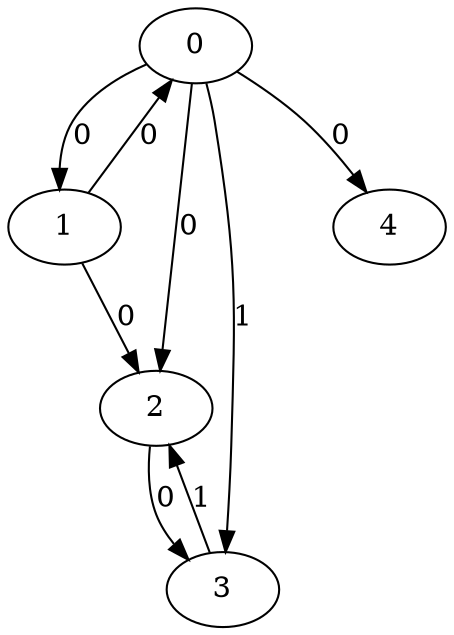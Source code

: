 // Source:590 Canonical: -1 0 0 1 0 0 -1 0 -1 -1 -1 -1 -1 0 -1 -1 -1 1 -1 -1 -1 -1 -1 -1 -1
digraph HRA_from_590_graph_000 {
  0 -> 1 [label="0"];
  0 -> 2 [label="0"];
  0 -> 3 [label="1"];
  1 -> 0 [label="0"];
  1 -> 2 [label="0"];
  2 -> 3 [label="0"];
  3 -> 2 [label="1"];
  0 -> 4 [label="0"];
}

// Source:590 Canonical: -1 0 0 1 0 0 -1 0 -1 -1 -1 -1 -1 0 -1 -1 -1 1 -1 -1 0 -1 -1 -1 -1
digraph HRA_from_590_graph_001 {
  0 -> 1 [label="0"];
  0 -> 2 [label="0"];
  0 -> 3 [label="1"];
  1 -> 0 [label="0"];
  1 -> 2 [label="0"];
  2 -> 3 [label="0"];
  3 -> 2 [label="1"];
  0 -> 4 [label="0"];
  4 -> 0 [label="0"];
}

// Source:590 Canonical: -1 0 0 1 -1 0 -1 0 -1 0 -1 -1 -1 0 -1 -1 -1 1 -1 -1 -1 -1 -1 -1 -1
digraph HRA_from_590_graph_002 {
  0 -> 1 [label="0"];
  0 -> 2 [label="0"];
  0 -> 3 [label="1"];
  1 -> 0 [label="0"];
  1 -> 2 [label="0"];
  2 -> 3 [label="0"];
  3 -> 2 [label="1"];
  1 -> 4 [label="0"];
}

// Source:590 Canonical: -1 0 0 1 0 0 -1 0 -1 0 -1 -1 -1 0 -1 -1 -1 1 -1 -1 -1 -1 -1 -1 -1
digraph HRA_from_590_graph_003 {
  0 -> 1 [label="0"];
  0 -> 2 [label="0"];
  0 -> 3 [label="1"];
  1 -> 0 [label="0"];
  1 -> 2 [label="0"];
  2 -> 3 [label="0"];
  3 -> 2 [label="1"];
  0 -> 4 [label="0"];
  1 -> 4 [label="0"];
}

// Source:590 Canonical: -1 0 0 1 -1 0 -1 0 -1 0 -1 -1 -1 0 -1 -1 -1 1 -1 -1 0 -1 -1 -1 -1
digraph HRA_from_590_graph_004 {
  0 -> 1 [label="0"];
  0 -> 2 [label="0"];
  0 -> 3 [label="1"];
  1 -> 0 [label="0"];
  1 -> 2 [label="0"];
  2 -> 3 [label="0"];
  3 -> 2 [label="1"];
  4 -> 0 [label="0"];
  1 -> 4 [label="0"];
}

// Source:590 Canonical: -1 0 0 1 0 0 -1 0 -1 0 -1 -1 -1 0 -1 -1 -1 1 -1 -1 0 -1 -1 -1 -1
digraph HRA_from_590_graph_005 {
  0 -> 1 [label="0"];
  0 -> 2 [label="0"];
  0 -> 3 [label="1"];
  1 -> 0 [label="0"];
  1 -> 2 [label="0"];
  2 -> 3 [label="0"];
  3 -> 2 [label="1"];
  0 -> 4 [label="0"];
  4 -> 0 [label="0"];
  1 -> 4 [label="0"];
}

// Source:590 Canonical: -1 0 0 1 0 0 -1 0 -1 -1 -1 -1 -1 0 -1 -1 -1 1 -1 -1 -1 0 -1 -1 -1
digraph HRA_from_590_graph_006 {
  0 -> 1 [label="0"];
  0 -> 2 [label="0"];
  0 -> 3 [label="1"];
  1 -> 0 [label="0"];
  1 -> 2 [label="0"];
  2 -> 3 [label="0"];
  3 -> 2 [label="1"];
  0 -> 4 [label="0"];
  4 -> 1 [label="0"];
}

// Source:590 Canonical: -1 0 0 1 0 0 -1 0 -1 -1 -1 -1 -1 0 -1 -1 -1 1 -1 -1 0 0 -1 -1 -1
digraph HRA_from_590_graph_007 {
  0 -> 1 [label="0"];
  0 -> 2 [label="0"];
  0 -> 3 [label="1"];
  1 -> 0 [label="0"];
  1 -> 2 [label="0"];
  2 -> 3 [label="0"];
  3 -> 2 [label="1"];
  0 -> 4 [label="0"];
  4 -> 0 [label="0"];
  4 -> 1 [label="0"];
}

// Source:590 Canonical: -1 0 0 1 -1 0 -1 0 -1 0 -1 -1 -1 0 -1 -1 -1 1 -1 -1 -1 0 -1 -1 -1
digraph HRA_from_590_graph_008 {
  0 -> 1 [label="0"];
  0 -> 2 [label="0"];
  0 -> 3 [label="1"];
  1 -> 0 [label="0"];
  1 -> 2 [label="0"];
  2 -> 3 [label="0"];
  3 -> 2 [label="1"];
  1 -> 4 [label="0"];
  4 -> 1 [label="0"];
}

// Source:590 Canonical: -1 0 0 1 0 0 -1 0 -1 0 -1 -1 -1 0 -1 -1 -1 1 -1 -1 -1 0 -1 -1 -1
digraph HRA_from_590_graph_009 {
  0 -> 1 [label="0"];
  0 -> 2 [label="0"];
  0 -> 3 [label="1"];
  1 -> 0 [label="0"];
  1 -> 2 [label="0"];
  2 -> 3 [label="0"];
  3 -> 2 [label="1"];
  0 -> 4 [label="0"];
  1 -> 4 [label="0"];
  4 -> 1 [label="0"];
}

// Source:590 Canonical: -1 0 0 1 -1 0 -1 0 -1 0 -1 -1 -1 0 -1 -1 -1 1 -1 -1 0 0 -1 -1 -1
digraph HRA_from_590_graph_010 {
  0 -> 1 [label="0"];
  0 -> 2 [label="0"];
  0 -> 3 [label="1"];
  1 -> 0 [label="0"];
  1 -> 2 [label="0"];
  2 -> 3 [label="0"];
  3 -> 2 [label="1"];
  4 -> 0 [label="0"];
  1 -> 4 [label="0"];
  4 -> 1 [label="0"];
}

// Source:590 Canonical: -1 0 0 1 0 0 -1 0 -1 0 -1 -1 -1 0 -1 -1 -1 1 -1 -1 0 0 -1 -1 -1
digraph HRA_from_590_graph_011 {
  0 -> 1 [label="0"];
  0 -> 2 [label="0"];
  0 -> 3 [label="1"];
  1 -> 0 [label="0"];
  1 -> 2 [label="0"];
  2 -> 3 [label="0"];
  3 -> 2 [label="1"];
  0 -> 4 [label="0"];
  4 -> 0 [label="0"];
  1 -> 4 [label="0"];
  4 -> 1 [label="0"];
}

// Source:590 Canonical: -1 0 0 1 -1 0 -1 0 -1 -1 -1 -1 -1 0 0 -1 -1 1 -1 -1 -1 -1 -1 -1 -1
digraph HRA_from_590_graph_012 {
  0 -> 1 [label="0"];
  0 -> 2 [label="0"];
  0 -> 3 [label="1"];
  1 -> 0 [label="0"];
  1 -> 2 [label="0"];
  2 -> 3 [label="0"];
  3 -> 2 [label="1"];
  2 -> 4 [label="0"];
}

// Source:590 Canonical: -1 0 0 1 0 0 -1 0 -1 -1 -1 -1 -1 0 0 -1 -1 1 -1 -1 -1 -1 -1 -1 -1
digraph HRA_from_590_graph_013 {
  0 -> 1 [label="0"];
  0 -> 2 [label="0"];
  0 -> 3 [label="1"];
  1 -> 0 [label="0"];
  1 -> 2 [label="0"];
  2 -> 3 [label="0"];
  3 -> 2 [label="1"];
  0 -> 4 [label="0"];
  2 -> 4 [label="0"];
}

// Source:590 Canonical: -1 0 0 1 -1 0 -1 0 -1 -1 -1 -1 -1 0 0 -1 -1 1 -1 -1 0 -1 -1 -1 -1
digraph HRA_from_590_graph_014 {
  0 -> 1 [label="0"];
  0 -> 2 [label="0"];
  0 -> 3 [label="1"];
  1 -> 0 [label="0"];
  1 -> 2 [label="0"];
  2 -> 3 [label="0"];
  3 -> 2 [label="1"];
  4 -> 0 [label="0"];
  2 -> 4 [label="0"];
}

// Source:590 Canonical: -1 0 0 1 0 0 -1 0 -1 -1 -1 -1 -1 0 0 -1 -1 1 -1 -1 0 -1 -1 -1 -1
digraph HRA_from_590_graph_015 {
  0 -> 1 [label="0"];
  0 -> 2 [label="0"];
  0 -> 3 [label="1"];
  1 -> 0 [label="0"];
  1 -> 2 [label="0"];
  2 -> 3 [label="0"];
  3 -> 2 [label="1"];
  0 -> 4 [label="0"];
  4 -> 0 [label="0"];
  2 -> 4 [label="0"];
}

// Source:590 Canonical: -1 0 0 1 -1 0 -1 0 -1 0 -1 -1 -1 0 0 -1 -1 1 -1 -1 -1 -1 -1 -1 -1
digraph HRA_from_590_graph_016 {
  0 -> 1 [label="0"];
  0 -> 2 [label="0"];
  0 -> 3 [label="1"];
  1 -> 0 [label="0"];
  1 -> 2 [label="0"];
  2 -> 3 [label="0"];
  3 -> 2 [label="1"];
  1 -> 4 [label="0"];
  2 -> 4 [label="0"];
}

// Source:590 Canonical: -1 0 0 1 0 0 -1 0 -1 0 -1 -1 -1 0 0 -1 -1 1 -1 -1 -1 -1 -1 -1 -1
digraph HRA_from_590_graph_017 {
  0 -> 1 [label="0"];
  0 -> 2 [label="0"];
  0 -> 3 [label="1"];
  1 -> 0 [label="0"];
  1 -> 2 [label="0"];
  2 -> 3 [label="0"];
  3 -> 2 [label="1"];
  0 -> 4 [label="0"];
  1 -> 4 [label="0"];
  2 -> 4 [label="0"];
}

// Source:590 Canonical: -1 0 0 1 -1 0 -1 0 -1 0 -1 -1 -1 0 0 -1 -1 1 -1 -1 0 -1 -1 -1 -1
digraph HRA_from_590_graph_018 {
  0 -> 1 [label="0"];
  0 -> 2 [label="0"];
  0 -> 3 [label="1"];
  1 -> 0 [label="0"];
  1 -> 2 [label="0"];
  2 -> 3 [label="0"];
  3 -> 2 [label="1"];
  4 -> 0 [label="0"];
  1 -> 4 [label="0"];
  2 -> 4 [label="0"];
}

// Source:590 Canonical: -1 0 0 1 0 0 -1 0 -1 0 -1 -1 -1 0 0 -1 -1 1 -1 -1 0 -1 -1 -1 -1
digraph HRA_from_590_graph_019 {
  0 -> 1 [label="0"];
  0 -> 2 [label="0"];
  0 -> 3 [label="1"];
  1 -> 0 [label="0"];
  1 -> 2 [label="0"];
  2 -> 3 [label="0"];
  3 -> 2 [label="1"];
  0 -> 4 [label="0"];
  4 -> 0 [label="0"];
  1 -> 4 [label="0"];
  2 -> 4 [label="0"];
}

// Source:590 Canonical: -1 0 0 1 -1 0 -1 0 -1 -1 -1 -1 -1 0 0 -1 -1 1 -1 -1 -1 0 -1 -1 -1
digraph HRA_from_590_graph_020 {
  0 -> 1 [label="0"];
  0 -> 2 [label="0"];
  0 -> 3 [label="1"];
  1 -> 0 [label="0"];
  1 -> 2 [label="0"];
  2 -> 3 [label="0"];
  3 -> 2 [label="1"];
  4 -> 1 [label="0"];
  2 -> 4 [label="0"];
}

// Source:590 Canonical: -1 0 0 1 0 0 -1 0 -1 -1 -1 -1 -1 0 0 -1 -1 1 -1 -1 -1 0 -1 -1 -1
digraph HRA_from_590_graph_021 {
  0 -> 1 [label="0"];
  0 -> 2 [label="0"];
  0 -> 3 [label="1"];
  1 -> 0 [label="0"];
  1 -> 2 [label="0"];
  2 -> 3 [label="0"];
  3 -> 2 [label="1"];
  0 -> 4 [label="0"];
  4 -> 1 [label="0"];
  2 -> 4 [label="0"];
}

// Source:590 Canonical: -1 0 0 1 -1 0 -1 0 -1 -1 -1 -1 -1 0 0 -1 -1 1 -1 -1 0 0 -1 -1 -1
digraph HRA_from_590_graph_022 {
  0 -> 1 [label="0"];
  0 -> 2 [label="0"];
  0 -> 3 [label="1"];
  1 -> 0 [label="0"];
  1 -> 2 [label="0"];
  2 -> 3 [label="0"];
  3 -> 2 [label="1"];
  4 -> 0 [label="0"];
  4 -> 1 [label="0"];
  2 -> 4 [label="0"];
}

// Source:590 Canonical: -1 0 0 1 0 0 -1 0 -1 -1 -1 -1 -1 0 0 -1 -1 1 -1 -1 0 0 -1 -1 -1
digraph HRA_from_590_graph_023 {
  0 -> 1 [label="0"];
  0 -> 2 [label="0"];
  0 -> 3 [label="1"];
  1 -> 0 [label="0"];
  1 -> 2 [label="0"];
  2 -> 3 [label="0"];
  3 -> 2 [label="1"];
  0 -> 4 [label="0"];
  4 -> 0 [label="0"];
  4 -> 1 [label="0"];
  2 -> 4 [label="0"];
}

// Source:590 Canonical: -1 0 0 1 -1 0 -1 0 -1 0 -1 -1 -1 0 0 -1 -1 1 -1 -1 -1 0 -1 -1 -1
digraph HRA_from_590_graph_024 {
  0 -> 1 [label="0"];
  0 -> 2 [label="0"];
  0 -> 3 [label="1"];
  1 -> 0 [label="0"];
  1 -> 2 [label="0"];
  2 -> 3 [label="0"];
  3 -> 2 [label="1"];
  1 -> 4 [label="0"];
  4 -> 1 [label="0"];
  2 -> 4 [label="0"];
}

// Source:590 Canonical: -1 0 0 1 0 0 -1 0 -1 0 -1 -1 -1 0 0 -1 -1 1 -1 -1 -1 0 -1 -1 -1
digraph HRA_from_590_graph_025 {
  0 -> 1 [label="0"];
  0 -> 2 [label="0"];
  0 -> 3 [label="1"];
  1 -> 0 [label="0"];
  1 -> 2 [label="0"];
  2 -> 3 [label="0"];
  3 -> 2 [label="1"];
  0 -> 4 [label="0"];
  1 -> 4 [label="0"];
  4 -> 1 [label="0"];
  2 -> 4 [label="0"];
}

// Source:590 Canonical: -1 0 0 1 -1 0 -1 0 -1 0 -1 -1 -1 0 0 -1 -1 1 -1 -1 0 0 -1 -1 -1
digraph HRA_from_590_graph_026 {
  0 -> 1 [label="0"];
  0 -> 2 [label="0"];
  0 -> 3 [label="1"];
  1 -> 0 [label="0"];
  1 -> 2 [label="0"];
  2 -> 3 [label="0"];
  3 -> 2 [label="1"];
  4 -> 0 [label="0"];
  1 -> 4 [label="0"];
  4 -> 1 [label="0"];
  2 -> 4 [label="0"];
}

// Source:590 Canonical: -1 0 0 1 0 0 -1 0 -1 0 -1 -1 -1 0 0 -1 -1 1 -1 -1 0 0 -1 -1 -1
digraph HRA_from_590_graph_027 {
  0 -> 1 [label="0"];
  0 -> 2 [label="0"];
  0 -> 3 [label="1"];
  1 -> 0 [label="0"];
  1 -> 2 [label="0"];
  2 -> 3 [label="0"];
  3 -> 2 [label="1"];
  0 -> 4 [label="0"];
  4 -> 0 [label="0"];
  1 -> 4 [label="0"];
  4 -> 1 [label="0"];
  2 -> 4 [label="0"];
}

// Source:590 Canonical: -1 0 0 1 0 0 -1 0 -1 -1 -1 -1 -1 0 -1 -1 -1 1 -1 -1 -1 -1 0 -1 -1
digraph HRA_from_590_graph_028 {
  0 -> 1 [label="0"];
  0 -> 2 [label="0"];
  0 -> 3 [label="1"];
  1 -> 0 [label="0"];
  1 -> 2 [label="0"];
  2 -> 3 [label="0"];
  3 -> 2 [label="1"];
  0 -> 4 [label="0"];
  4 -> 2 [label="0"];
}

// Source:590 Canonical: -1 0 0 1 0 0 -1 0 -1 -1 -1 -1 -1 0 -1 -1 -1 1 -1 -1 0 -1 0 -1 -1
digraph HRA_from_590_graph_029 {
  0 -> 1 [label="0"];
  0 -> 2 [label="0"];
  0 -> 3 [label="1"];
  1 -> 0 [label="0"];
  1 -> 2 [label="0"];
  2 -> 3 [label="0"];
  3 -> 2 [label="1"];
  0 -> 4 [label="0"];
  4 -> 0 [label="0"];
  4 -> 2 [label="0"];
}

// Source:590 Canonical: -1 0 0 1 -1 0 -1 0 -1 0 -1 -1 -1 0 -1 -1 -1 1 -1 -1 -1 -1 0 -1 -1
digraph HRA_from_590_graph_030 {
  0 -> 1 [label="0"];
  0 -> 2 [label="0"];
  0 -> 3 [label="1"];
  1 -> 0 [label="0"];
  1 -> 2 [label="0"];
  2 -> 3 [label="0"];
  3 -> 2 [label="1"];
  1 -> 4 [label="0"];
  4 -> 2 [label="0"];
}

// Source:590 Canonical: -1 0 0 1 0 0 -1 0 -1 0 -1 -1 -1 0 -1 -1 -1 1 -1 -1 -1 -1 0 -1 -1
digraph HRA_from_590_graph_031 {
  0 -> 1 [label="0"];
  0 -> 2 [label="0"];
  0 -> 3 [label="1"];
  1 -> 0 [label="0"];
  1 -> 2 [label="0"];
  2 -> 3 [label="0"];
  3 -> 2 [label="1"];
  0 -> 4 [label="0"];
  1 -> 4 [label="0"];
  4 -> 2 [label="0"];
}

// Source:590 Canonical: -1 0 0 1 -1 0 -1 0 -1 0 -1 -1 -1 0 -1 -1 -1 1 -1 -1 0 -1 0 -1 -1
digraph HRA_from_590_graph_032 {
  0 -> 1 [label="0"];
  0 -> 2 [label="0"];
  0 -> 3 [label="1"];
  1 -> 0 [label="0"];
  1 -> 2 [label="0"];
  2 -> 3 [label="0"];
  3 -> 2 [label="1"];
  4 -> 0 [label="0"];
  1 -> 4 [label="0"];
  4 -> 2 [label="0"];
}

// Source:590 Canonical: -1 0 0 1 0 0 -1 0 -1 0 -1 -1 -1 0 -1 -1 -1 1 -1 -1 0 -1 0 -1 -1
digraph HRA_from_590_graph_033 {
  0 -> 1 [label="0"];
  0 -> 2 [label="0"];
  0 -> 3 [label="1"];
  1 -> 0 [label="0"];
  1 -> 2 [label="0"];
  2 -> 3 [label="0"];
  3 -> 2 [label="1"];
  0 -> 4 [label="0"];
  4 -> 0 [label="0"];
  1 -> 4 [label="0"];
  4 -> 2 [label="0"];
}

// Source:590 Canonical: -1 0 0 1 0 0 -1 0 -1 -1 -1 -1 -1 0 -1 -1 -1 1 -1 -1 -1 0 0 -1 -1
digraph HRA_from_590_graph_034 {
  0 -> 1 [label="0"];
  0 -> 2 [label="0"];
  0 -> 3 [label="1"];
  1 -> 0 [label="0"];
  1 -> 2 [label="0"];
  2 -> 3 [label="0"];
  3 -> 2 [label="1"];
  0 -> 4 [label="0"];
  4 -> 1 [label="0"];
  4 -> 2 [label="0"];
}

// Source:590 Canonical: -1 0 0 1 0 0 -1 0 -1 -1 -1 -1 -1 0 -1 -1 -1 1 -1 -1 0 0 0 -1 -1
digraph HRA_from_590_graph_035 {
  0 -> 1 [label="0"];
  0 -> 2 [label="0"];
  0 -> 3 [label="1"];
  1 -> 0 [label="0"];
  1 -> 2 [label="0"];
  2 -> 3 [label="0"];
  3 -> 2 [label="1"];
  0 -> 4 [label="0"];
  4 -> 0 [label="0"];
  4 -> 1 [label="0"];
  4 -> 2 [label="0"];
}

// Source:590 Canonical: -1 0 0 1 -1 0 -1 0 -1 0 -1 -1 -1 0 -1 -1 -1 1 -1 -1 -1 0 0 -1 -1
digraph HRA_from_590_graph_036 {
  0 -> 1 [label="0"];
  0 -> 2 [label="0"];
  0 -> 3 [label="1"];
  1 -> 0 [label="0"];
  1 -> 2 [label="0"];
  2 -> 3 [label="0"];
  3 -> 2 [label="1"];
  1 -> 4 [label="0"];
  4 -> 1 [label="0"];
  4 -> 2 [label="0"];
}

// Source:590 Canonical: -1 0 0 1 0 0 -1 0 -1 0 -1 -1 -1 0 -1 -1 -1 1 -1 -1 -1 0 0 -1 -1
digraph HRA_from_590_graph_037 {
  0 -> 1 [label="0"];
  0 -> 2 [label="0"];
  0 -> 3 [label="1"];
  1 -> 0 [label="0"];
  1 -> 2 [label="0"];
  2 -> 3 [label="0"];
  3 -> 2 [label="1"];
  0 -> 4 [label="0"];
  1 -> 4 [label="0"];
  4 -> 1 [label="0"];
  4 -> 2 [label="0"];
}

// Source:590 Canonical: -1 0 0 1 -1 0 -1 0 -1 0 -1 -1 -1 0 -1 -1 -1 1 -1 -1 0 0 0 -1 -1
digraph HRA_from_590_graph_038 {
  0 -> 1 [label="0"];
  0 -> 2 [label="0"];
  0 -> 3 [label="1"];
  1 -> 0 [label="0"];
  1 -> 2 [label="0"];
  2 -> 3 [label="0"];
  3 -> 2 [label="1"];
  4 -> 0 [label="0"];
  1 -> 4 [label="0"];
  4 -> 1 [label="0"];
  4 -> 2 [label="0"];
}

// Source:590 Canonical: -1 0 0 1 0 0 -1 0 -1 0 -1 -1 -1 0 -1 -1 -1 1 -1 -1 0 0 0 -1 -1
digraph HRA_from_590_graph_039 {
  0 -> 1 [label="0"];
  0 -> 2 [label="0"];
  0 -> 3 [label="1"];
  1 -> 0 [label="0"];
  1 -> 2 [label="0"];
  2 -> 3 [label="0"];
  3 -> 2 [label="1"];
  0 -> 4 [label="0"];
  4 -> 0 [label="0"];
  1 -> 4 [label="0"];
  4 -> 1 [label="0"];
  4 -> 2 [label="0"];
}

// Source:590 Canonical: -1 0 0 1 -1 0 -1 0 -1 -1 -1 -1 -1 0 0 -1 -1 1 -1 -1 -1 -1 0 -1 -1
digraph HRA_from_590_graph_040 {
  0 -> 1 [label="0"];
  0 -> 2 [label="0"];
  0 -> 3 [label="1"];
  1 -> 0 [label="0"];
  1 -> 2 [label="0"];
  2 -> 3 [label="0"];
  3 -> 2 [label="1"];
  2 -> 4 [label="0"];
  4 -> 2 [label="0"];
}

// Source:590 Canonical: -1 0 0 1 0 0 -1 0 -1 -1 -1 -1 -1 0 0 -1 -1 1 -1 -1 -1 -1 0 -1 -1
digraph HRA_from_590_graph_041 {
  0 -> 1 [label="0"];
  0 -> 2 [label="0"];
  0 -> 3 [label="1"];
  1 -> 0 [label="0"];
  1 -> 2 [label="0"];
  2 -> 3 [label="0"];
  3 -> 2 [label="1"];
  0 -> 4 [label="0"];
  2 -> 4 [label="0"];
  4 -> 2 [label="0"];
}

// Source:590 Canonical: -1 0 0 1 -1 0 -1 0 -1 -1 -1 -1 -1 0 0 -1 -1 1 -1 -1 0 -1 0 -1 -1
digraph HRA_from_590_graph_042 {
  0 -> 1 [label="0"];
  0 -> 2 [label="0"];
  0 -> 3 [label="1"];
  1 -> 0 [label="0"];
  1 -> 2 [label="0"];
  2 -> 3 [label="0"];
  3 -> 2 [label="1"];
  4 -> 0 [label="0"];
  2 -> 4 [label="0"];
  4 -> 2 [label="0"];
}

// Source:590 Canonical: -1 0 0 1 0 0 -1 0 -1 -1 -1 -1 -1 0 0 -1 -1 1 -1 -1 0 -1 0 -1 -1
digraph HRA_from_590_graph_043 {
  0 -> 1 [label="0"];
  0 -> 2 [label="0"];
  0 -> 3 [label="1"];
  1 -> 0 [label="0"];
  1 -> 2 [label="0"];
  2 -> 3 [label="0"];
  3 -> 2 [label="1"];
  0 -> 4 [label="0"];
  4 -> 0 [label="0"];
  2 -> 4 [label="0"];
  4 -> 2 [label="0"];
}

// Source:590 Canonical: -1 0 0 1 -1 0 -1 0 -1 0 -1 -1 -1 0 0 -1 -1 1 -1 -1 -1 -1 0 -1 -1
digraph HRA_from_590_graph_044 {
  0 -> 1 [label="0"];
  0 -> 2 [label="0"];
  0 -> 3 [label="1"];
  1 -> 0 [label="0"];
  1 -> 2 [label="0"];
  2 -> 3 [label="0"];
  3 -> 2 [label="1"];
  1 -> 4 [label="0"];
  2 -> 4 [label="0"];
  4 -> 2 [label="0"];
}

// Source:590 Canonical: -1 0 0 1 0 0 -1 0 -1 0 -1 -1 -1 0 0 -1 -1 1 -1 -1 -1 -1 0 -1 -1
digraph HRA_from_590_graph_045 {
  0 -> 1 [label="0"];
  0 -> 2 [label="0"];
  0 -> 3 [label="1"];
  1 -> 0 [label="0"];
  1 -> 2 [label="0"];
  2 -> 3 [label="0"];
  3 -> 2 [label="1"];
  0 -> 4 [label="0"];
  1 -> 4 [label="0"];
  2 -> 4 [label="0"];
  4 -> 2 [label="0"];
}

// Source:590 Canonical: -1 0 0 1 -1 0 -1 0 -1 0 -1 -1 -1 0 0 -1 -1 1 -1 -1 0 -1 0 -1 -1
digraph HRA_from_590_graph_046 {
  0 -> 1 [label="0"];
  0 -> 2 [label="0"];
  0 -> 3 [label="1"];
  1 -> 0 [label="0"];
  1 -> 2 [label="0"];
  2 -> 3 [label="0"];
  3 -> 2 [label="1"];
  4 -> 0 [label="0"];
  1 -> 4 [label="0"];
  2 -> 4 [label="0"];
  4 -> 2 [label="0"];
}

// Source:590 Canonical: -1 0 0 1 0 0 -1 0 -1 0 -1 -1 -1 0 0 -1 -1 1 -1 -1 0 -1 0 -1 -1
digraph HRA_from_590_graph_047 {
  0 -> 1 [label="0"];
  0 -> 2 [label="0"];
  0 -> 3 [label="1"];
  1 -> 0 [label="0"];
  1 -> 2 [label="0"];
  2 -> 3 [label="0"];
  3 -> 2 [label="1"];
  0 -> 4 [label="0"];
  4 -> 0 [label="0"];
  1 -> 4 [label="0"];
  2 -> 4 [label="0"];
  4 -> 2 [label="0"];
}

// Source:590 Canonical: -1 0 0 1 -1 0 -1 0 -1 -1 -1 -1 -1 0 0 -1 -1 1 -1 -1 -1 0 0 -1 -1
digraph HRA_from_590_graph_048 {
  0 -> 1 [label="0"];
  0 -> 2 [label="0"];
  0 -> 3 [label="1"];
  1 -> 0 [label="0"];
  1 -> 2 [label="0"];
  2 -> 3 [label="0"];
  3 -> 2 [label="1"];
  4 -> 1 [label="0"];
  2 -> 4 [label="0"];
  4 -> 2 [label="0"];
}

// Source:590 Canonical: -1 0 0 1 0 0 -1 0 -1 -1 -1 -1 -1 0 0 -1 -1 1 -1 -1 -1 0 0 -1 -1
digraph HRA_from_590_graph_049 {
  0 -> 1 [label="0"];
  0 -> 2 [label="0"];
  0 -> 3 [label="1"];
  1 -> 0 [label="0"];
  1 -> 2 [label="0"];
  2 -> 3 [label="0"];
  3 -> 2 [label="1"];
  0 -> 4 [label="0"];
  4 -> 1 [label="0"];
  2 -> 4 [label="0"];
  4 -> 2 [label="0"];
}

// Source:590 Canonical: -1 0 0 1 -1 0 -1 0 -1 -1 -1 -1 -1 0 0 -1 -1 1 -1 -1 0 0 0 -1 -1
digraph HRA_from_590_graph_050 {
  0 -> 1 [label="0"];
  0 -> 2 [label="0"];
  0 -> 3 [label="1"];
  1 -> 0 [label="0"];
  1 -> 2 [label="0"];
  2 -> 3 [label="0"];
  3 -> 2 [label="1"];
  4 -> 0 [label="0"];
  4 -> 1 [label="0"];
  2 -> 4 [label="0"];
  4 -> 2 [label="0"];
}

// Source:590 Canonical: -1 0 0 1 0 0 -1 0 -1 -1 -1 -1 -1 0 0 -1 -1 1 -1 -1 0 0 0 -1 -1
digraph HRA_from_590_graph_051 {
  0 -> 1 [label="0"];
  0 -> 2 [label="0"];
  0 -> 3 [label="1"];
  1 -> 0 [label="0"];
  1 -> 2 [label="0"];
  2 -> 3 [label="0"];
  3 -> 2 [label="1"];
  0 -> 4 [label="0"];
  4 -> 0 [label="0"];
  4 -> 1 [label="0"];
  2 -> 4 [label="0"];
  4 -> 2 [label="0"];
}

// Source:590 Canonical: -1 0 0 1 -1 0 -1 0 -1 0 -1 -1 -1 0 0 -1 -1 1 -1 -1 -1 0 0 -1 -1
digraph HRA_from_590_graph_052 {
  0 -> 1 [label="0"];
  0 -> 2 [label="0"];
  0 -> 3 [label="1"];
  1 -> 0 [label="0"];
  1 -> 2 [label="0"];
  2 -> 3 [label="0"];
  3 -> 2 [label="1"];
  1 -> 4 [label="0"];
  4 -> 1 [label="0"];
  2 -> 4 [label="0"];
  4 -> 2 [label="0"];
}

// Source:590 Canonical: -1 0 0 1 0 0 -1 0 -1 0 -1 -1 -1 0 0 -1 -1 1 -1 -1 -1 0 0 -1 -1
digraph HRA_from_590_graph_053 {
  0 -> 1 [label="0"];
  0 -> 2 [label="0"];
  0 -> 3 [label="1"];
  1 -> 0 [label="0"];
  1 -> 2 [label="0"];
  2 -> 3 [label="0"];
  3 -> 2 [label="1"];
  0 -> 4 [label="0"];
  1 -> 4 [label="0"];
  4 -> 1 [label="0"];
  2 -> 4 [label="0"];
  4 -> 2 [label="0"];
}

// Source:590 Canonical: -1 0 0 1 -1 0 -1 0 -1 0 -1 -1 -1 0 0 -1 -1 1 -1 -1 0 0 0 -1 -1
digraph HRA_from_590_graph_054 {
  0 -> 1 [label="0"];
  0 -> 2 [label="0"];
  0 -> 3 [label="1"];
  1 -> 0 [label="0"];
  1 -> 2 [label="0"];
  2 -> 3 [label="0"];
  3 -> 2 [label="1"];
  4 -> 0 [label="0"];
  1 -> 4 [label="0"];
  4 -> 1 [label="0"];
  2 -> 4 [label="0"];
  4 -> 2 [label="0"];
}

// Source:590 Canonical: -1 0 0 1 0 0 -1 0 -1 0 -1 -1 -1 0 0 -1 -1 1 -1 -1 0 0 0 -1 -1
digraph HRA_from_590_graph_055 {
  0 -> 1 [label="0"];
  0 -> 2 [label="0"];
  0 -> 3 [label="1"];
  1 -> 0 [label="0"];
  1 -> 2 [label="0"];
  2 -> 3 [label="0"];
  3 -> 2 [label="1"];
  0 -> 4 [label="0"];
  4 -> 0 [label="0"];
  1 -> 4 [label="0"];
  4 -> 1 [label="0"];
  2 -> 4 [label="0"];
  4 -> 2 [label="0"];
}

// Source:590 Canonical: -1 0 0 1 -1 0 -1 0 -1 -1 -1 -1 -1 0 -1 -1 -1 1 -1 0 -1 -1 -1 -1 -1
digraph HRA_from_590_graph_056 {
  0 -> 1 [label="0"];
  0 -> 2 [label="0"];
  0 -> 3 [label="1"];
  1 -> 0 [label="0"];
  1 -> 2 [label="0"];
  2 -> 3 [label="0"];
  3 -> 2 [label="1"];
  3 -> 4 [label="0"];
}

// Source:590 Canonical: -1 0 0 1 0 0 -1 0 -1 -1 -1 -1 -1 0 -1 -1 -1 1 -1 0 -1 -1 -1 -1 -1
digraph HRA_from_590_graph_057 {
  0 -> 1 [label="0"];
  0 -> 2 [label="0"];
  0 -> 3 [label="1"];
  1 -> 0 [label="0"];
  1 -> 2 [label="0"];
  2 -> 3 [label="0"];
  3 -> 2 [label="1"];
  0 -> 4 [label="0"];
  3 -> 4 [label="0"];
}

// Source:590 Canonical: -1 0 0 1 -1 0 -1 0 -1 -1 -1 -1 -1 0 -1 -1 -1 1 -1 0 0 -1 -1 -1 -1
digraph HRA_from_590_graph_058 {
  0 -> 1 [label="0"];
  0 -> 2 [label="0"];
  0 -> 3 [label="1"];
  1 -> 0 [label="0"];
  1 -> 2 [label="0"];
  2 -> 3 [label="0"];
  3 -> 2 [label="1"];
  4 -> 0 [label="0"];
  3 -> 4 [label="0"];
}

// Source:590 Canonical: -1 0 0 1 0 0 -1 0 -1 -1 -1 -1 -1 0 -1 -1 -1 1 -1 0 0 -1 -1 -1 -1
digraph HRA_from_590_graph_059 {
  0 -> 1 [label="0"];
  0 -> 2 [label="0"];
  0 -> 3 [label="1"];
  1 -> 0 [label="0"];
  1 -> 2 [label="0"];
  2 -> 3 [label="0"];
  3 -> 2 [label="1"];
  0 -> 4 [label="0"];
  4 -> 0 [label="0"];
  3 -> 4 [label="0"];
}

// Source:590 Canonical: -1 0 0 1 -1 0 -1 0 -1 0 -1 -1 -1 0 -1 -1 -1 1 -1 0 -1 -1 -1 -1 -1
digraph HRA_from_590_graph_060 {
  0 -> 1 [label="0"];
  0 -> 2 [label="0"];
  0 -> 3 [label="1"];
  1 -> 0 [label="0"];
  1 -> 2 [label="0"];
  2 -> 3 [label="0"];
  3 -> 2 [label="1"];
  1 -> 4 [label="0"];
  3 -> 4 [label="0"];
}

// Source:590 Canonical: -1 0 0 1 0 0 -1 0 -1 0 -1 -1 -1 0 -1 -1 -1 1 -1 0 -1 -1 -1 -1 -1
digraph HRA_from_590_graph_061 {
  0 -> 1 [label="0"];
  0 -> 2 [label="0"];
  0 -> 3 [label="1"];
  1 -> 0 [label="0"];
  1 -> 2 [label="0"];
  2 -> 3 [label="0"];
  3 -> 2 [label="1"];
  0 -> 4 [label="0"];
  1 -> 4 [label="0"];
  3 -> 4 [label="0"];
}

// Source:590 Canonical: -1 0 0 1 -1 0 -1 0 -1 0 -1 -1 -1 0 -1 -1 -1 1 -1 0 0 -1 -1 -1 -1
digraph HRA_from_590_graph_062 {
  0 -> 1 [label="0"];
  0 -> 2 [label="0"];
  0 -> 3 [label="1"];
  1 -> 0 [label="0"];
  1 -> 2 [label="0"];
  2 -> 3 [label="0"];
  3 -> 2 [label="1"];
  4 -> 0 [label="0"];
  1 -> 4 [label="0"];
  3 -> 4 [label="0"];
}

// Source:590 Canonical: -1 0 0 1 0 0 -1 0 -1 0 -1 -1 -1 0 -1 -1 -1 1 -1 0 0 -1 -1 -1 -1
digraph HRA_from_590_graph_063 {
  0 -> 1 [label="0"];
  0 -> 2 [label="0"];
  0 -> 3 [label="1"];
  1 -> 0 [label="0"];
  1 -> 2 [label="0"];
  2 -> 3 [label="0"];
  3 -> 2 [label="1"];
  0 -> 4 [label="0"];
  4 -> 0 [label="0"];
  1 -> 4 [label="0"];
  3 -> 4 [label="0"];
}

// Source:590 Canonical: -1 0 0 1 -1 0 -1 0 -1 -1 -1 -1 -1 0 -1 -1 -1 1 -1 0 -1 0 -1 -1 -1
digraph HRA_from_590_graph_064 {
  0 -> 1 [label="0"];
  0 -> 2 [label="0"];
  0 -> 3 [label="1"];
  1 -> 0 [label="0"];
  1 -> 2 [label="0"];
  2 -> 3 [label="0"];
  3 -> 2 [label="1"];
  4 -> 1 [label="0"];
  3 -> 4 [label="0"];
}

// Source:590 Canonical: -1 0 0 1 0 0 -1 0 -1 -1 -1 -1 -1 0 -1 -1 -1 1 -1 0 -1 0 -1 -1 -1
digraph HRA_from_590_graph_065 {
  0 -> 1 [label="0"];
  0 -> 2 [label="0"];
  0 -> 3 [label="1"];
  1 -> 0 [label="0"];
  1 -> 2 [label="0"];
  2 -> 3 [label="0"];
  3 -> 2 [label="1"];
  0 -> 4 [label="0"];
  4 -> 1 [label="0"];
  3 -> 4 [label="0"];
}

// Source:590 Canonical: -1 0 0 1 -1 0 -1 0 -1 -1 -1 -1 -1 0 -1 -1 -1 1 -1 0 0 0 -1 -1 -1
digraph HRA_from_590_graph_066 {
  0 -> 1 [label="0"];
  0 -> 2 [label="0"];
  0 -> 3 [label="1"];
  1 -> 0 [label="0"];
  1 -> 2 [label="0"];
  2 -> 3 [label="0"];
  3 -> 2 [label="1"];
  4 -> 0 [label="0"];
  4 -> 1 [label="0"];
  3 -> 4 [label="0"];
}

// Source:590 Canonical: -1 0 0 1 0 0 -1 0 -1 -1 -1 -1 -1 0 -1 -1 -1 1 -1 0 0 0 -1 -1 -1
digraph HRA_from_590_graph_067 {
  0 -> 1 [label="0"];
  0 -> 2 [label="0"];
  0 -> 3 [label="1"];
  1 -> 0 [label="0"];
  1 -> 2 [label="0"];
  2 -> 3 [label="0"];
  3 -> 2 [label="1"];
  0 -> 4 [label="0"];
  4 -> 0 [label="0"];
  4 -> 1 [label="0"];
  3 -> 4 [label="0"];
}

// Source:590 Canonical: -1 0 0 1 -1 0 -1 0 -1 0 -1 -1 -1 0 -1 -1 -1 1 -1 0 -1 0 -1 -1 -1
digraph HRA_from_590_graph_068 {
  0 -> 1 [label="0"];
  0 -> 2 [label="0"];
  0 -> 3 [label="1"];
  1 -> 0 [label="0"];
  1 -> 2 [label="0"];
  2 -> 3 [label="0"];
  3 -> 2 [label="1"];
  1 -> 4 [label="0"];
  4 -> 1 [label="0"];
  3 -> 4 [label="0"];
}

// Source:590 Canonical: -1 0 0 1 0 0 -1 0 -1 0 -1 -1 -1 0 -1 -1 -1 1 -1 0 -1 0 -1 -1 -1
digraph HRA_from_590_graph_069 {
  0 -> 1 [label="0"];
  0 -> 2 [label="0"];
  0 -> 3 [label="1"];
  1 -> 0 [label="0"];
  1 -> 2 [label="0"];
  2 -> 3 [label="0"];
  3 -> 2 [label="1"];
  0 -> 4 [label="0"];
  1 -> 4 [label="0"];
  4 -> 1 [label="0"];
  3 -> 4 [label="0"];
}

// Source:590 Canonical: -1 0 0 1 -1 0 -1 0 -1 0 -1 -1 -1 0 -1 -1 -1 1 -1 0 0 0 -1 -1 -1
digraph HRA_from_590_graph_070 {
  0 -> 1 [label="0"];
  0 -> 2 [label="0"];
  0 -> 3 [label="1"];
  1 -> 0 [label="0"];
  1 -> 2 [label="0"];
  2 -> 3 [label="0"];
  3 -> 2 [label="1"];
  4 -> 0 [label="0"];
  1 -> 4 [label="0"];
  4 -> 1 [label="0"];
  3 -> 4 [label="0"];
}

// Source:590 Canonical: -1 0 0 1 0 0 -1 0 -1 0 -1 -1 -1 0 -1 -1 -1 1 -1 0 0 0 -1 -1 -1
digraph HRA_from_590_graph_071 {
  0 -> 1 [label="0"];
  0 -> 2 [label="0"];
  0 -> 3 [label="1"];
  1 -> 0 [label="0"];
  1 -> 2 [label="0"];
  2 -> 3 [label="0"];
  3 -> 2 [label="1"];
  0 -> 4 [label="0"];
  4 -> 0 [label="0"];
  1 -> 4 [label="0"];
  4 -> 1 [label="0"];
  3 -> 4 [label="0"];
}

// Source:590 Canonical: -1 0 0 1 -1 0 -1 0 -1 -1 -1 -1 -1 0 0 -1 -1 1 -1 0 -1 -1 -1 -1 -1
digraph HRA_from_590_graph_072 {
  0 -> 1 [label="0"];
  0 -> 2 [label="0"];
  0 -> 3 [label="1"];
  1 -> 0 [label="0"];
  1 -> 2 [label="0"];
  2 -> 3 [label="0"];
  3 -> 2 [label="1"];
  2 -> 4 [label="0"];
  3 -> 4 [label="0"];
}

// Source:590 Canonical: -1 0 0 1 0 0 -1 0 -1 -1 -1 -1 -1 0 0 -1 -1 1 -1 0 -1 -1 -1 -1 -1
digraph HRA_from_590_graph_073 {
  0 -> 1 [label="0"];
  0 -> 2 [label="0"];
  0 -> 3 [label="1"];
  1 -> 0 [label="0"];
  1 -> 2 [label="0"];
  2 -> 3 [label="0"];
  3 -> 2 [label="1"];
  0 -> 4 [label="0"];
  2 -> 4 [label="0"];
  3 -> 4 [label="0"];
}

// Source:590 Canonical: -1 0 0 1 -1 0 -1 0 -1 -1 -1 -1 -1 0 0 -1 -1 1 -1 0 0 -1 -1 -1 -1
digraph HRA_from_590_graph_074 {
  0 -> 1 [label="0"];
  0 -> 2 [label="0"];
  0 -> 3 [label="1"];
  1 -> 0 [label="0"];
  1 -> 2 [label="0"];
  2 -> 3 [label="0"];
  3 -> 2 [label="1"];
  4 -> 0 [label="0"];
  2 -> 4 [label="0"];
  3 -> 4 [label="0"];
}

// Source:590 Canonical: -1 0 0 1 0 0 -1 0 -1 -1 -1 -1 -1 0 0 -1 -1 1 -1 0 0 -1 -1 -1 -1
digraph HRA_from_590_graph_075 {
  0 -> 1 [label="0"];
  0 -> 2 [label="0"];
  0 -> 3 [label="1"];
  1 -> 0 [label="0"];
  1 -> 2 [label="0"];
  2 -> 3 [label="0"];
  3 -> 2 [label="1"];
  0 -> 4 [label="0"];
  4 -> 0 [label="0"];
  2 -> 4 [label="0"];
  3 -> 4 [label="0"];
}

// Source:590 Canonical: -1 0 0 1 -1 0 -1 0 -1 0 -1 -1 -1 0 0 -1 -1 1 -1 0 -1 -1 -1 -1 -1
digraph HRA_from_590_graph_076 {
  0 -> 1 [label="0"];
  0 -> 2 [label="0"];
  0 -> 3 [label="1"];
  1 -> 0 [label="0"];
  1 -> 2 [label="0"];
  2 -> 3 [label="0"];
  3 -> 2 [label="1"];
  1 -> 4 [label="0"];
  2 -> 4 [label="0"];
  3 -> 4 [label="0"];
}

// Source:590 Canonical: -1 0 0 1 0 0 -1 0 -1 0 -1 -1 -1 0 0 -1 -1 1 -1 0 -1 -1 -1 -1 -1
digraph HRA_from_590_graph_077 {
  0 -> 1 [label="0"];
  0 -> 2 [label="0"];
  0 -> 3 [label="1"];
  1 -> 0 [label="0"];
  1 -> 2 [label="0"];
  2 -> 3 [label="0"];
  3 -> 2 [label="1"];
  0 -> 4 [label="0"];
  1 -> 4 [label="0"];
  2 -> 4 [label="0"];
  3 -> 4 [label="0"];
}

// Source:590 Canonical: -1 0 0 1 -1 0 -1 0 -1 0 -1 -1 -1 0 0 -1 -1 1 -1 0 0 -1 -1 -1 -1
digraph HRA_from_590_graph_078 {
  0 -> 1 [label="0"];
  0 -> 2 [label="0"];
  0 -> 3 [label="1"];
  1 -> 0 [label="0"];
  1 -> 2 [label="0"];
  2 -> 3 [label="0"];
  3 -> 2 [label="1"];
  4 -> 0 [label="0"];
  1 -> 4 [label="0"];
  2 -> 4 [label="0"];
  3 -> 4 [label="0"];
}

// Source:590 Canonical: -1 0 0 1 0 0 -1 0 -1 0 -1 -1 -1 0 0 -1 -1 1 -1 0 0 -1 -1 -1 -1
digraph HRA_from_590_graph_079 {
  0 -> 1 [label="0"];
  0 -> 2 [label="0"];
  0 -> 3 [label="1"];
  1 -> 0 [label="0"];
  1 -> 2 [label="0"];
  2 -> 3 [label="0"];
  3 -> 2 [label="1"];
  0 -> 4 [label="0"];
  4 -> 0 [label="0"];
  1 -> 4 [label="0"];
  2 -> 4 [label="0"];
  3 -> 4 [label="0"];
}

// Source:590 Canonical: -1 0 0 1 -1 0 -1 0 -1 -1 -1 -1 -1 0 0 -1 -1 1 -1 0 -1 0 -1 -1 -1
digraph HRA_from_590_graph_080 {
  0 -> 1 [label="0"];
  0 -> 2 [label="0"];
  0 -> 3 [label="1"];
  1 -> 0 [label="0"];
  1 -> 2 [label="0"];
  2 -> 3 [label="0"];
  3 -> 2 [label="1"];
  4 -> 1 [label="0"];
  2 -> 4 [label="0"];
  3 -> 4 [label="0"];
}

// Source:590 Canonical: -1 0 0 1 0 0 -1 0 -1 -1 -1 -1 -1 0 0 -1 -1 1 -1 0 -1 0 -1 -1 -1
digraph HRA_from_590_graph_081 {
  0 -> 1 [label="0"];
  0 -> 2 [label="0"];
  0 -> 3 [label="1"];
  1 -> 0 [label="0"];
  1 -> 2 [label="0"];
  2 -> 3 [label="0"];
  3 -> 2 [label="1"];
  0 -> 4 [label="0"];
  4 -> 1 [label="0"];
  2 -> 4 [label="0"];
  3 -> 4 [label="0"];
}

// Source:590 Canonical: -1 0 0 1 -1 0 -1 0 -1 -1 -1 -1 -1 0 0 -1 -1 1 -1 0 0 0 -1 -1 -1
digraph HRA_from_590_graph_082 {
  0 -> 1 [label="0"];
  0 -> 2 [label="0"];
  0 -> 3 [label="1"];
  1 -> 0 [label="0"];
  1 -> 2 [label="0"];
  2 -> 3 [label="0"];
  3 -> 2 [label="1"];
  4 -> 0 [label="0"];
  4 -> 1 [label="0"];
  2 -> 4 [label="0"];
  3 -> 4 [label="0"];
}

// Source:590 Canonical: -1 0 0 1 0 0 -1 0 -1 -1 -1 -1 -1 0 0 -1 -1 1 -1 0 0 0 -1 -1 -1
digraph HRA_from_590_graph_083 {
  0 -> 1 [label="0"];
  0 -> 2 [label="0"];
  0 -> 3 [label="1"];
  1 -> 0 [label="0"];
  1 -> 2 [label="0"];
  2 -> 3 [label="0"];
  3 -> 2 [label="1"];
  0 -> 4 [label="0"];
  4 -> 0 [label="0"];
  4 -> 1 [label="0"];
  2 -> 4 [label="0"];
  3 -> 4 [label="0"];
}

// Source:590 Canonical: -1 0 0 1 -1 0 -1 0 -1 0 -1 -1 -1 0 0 -1 -1 1 -1 0 -1 0 -1 -1 -1
digraph HRA_from_590_graph_084 {
  0 -> 1 [label="0"];
  0 -> 2 [label="0"];
  0 -> 3 [label="1"];
  1 -> 0 [label="0"];
  1 -> 2 [label="0"];
  2 -> 3 [label="0"];
  3 -> 2 [label="1"];
  1 -> 4 [label="0"];
  4 -> 1 [label="0"];
  2 -> 4 [label="0"];
  3 -> 4 [label="0"];
}

// Source:590 Canonical: -1 0 0 1 0 0 -1 0 -1 0 -1 -1 -1 0 0 -1 -1 1 -1 0 -1 0 -1 -1 -1
digraph HRA_from_590_graph_085 {
  0 -> 1 [label="0"];
  0 -> 2 [label="0"];
  0 -> 3 [label="1"];
  1 -> 0 [label="0"];
  1 -> 2 [label="0"];
  2 -> 3 [label="0"];
  3 -> 2 [label="1"];
  0 -> 4 [label="0"];
  1 -> 4 [label="0"];
  4 -> 1 [label="0"];
  2 -> 4 [label="0"];
  3 -> 4 [label="0"];
}

// Source:590 Canonical: -1 0 0 1 -1 0 -1 0 -1 0 -1 -1 -1 0 0 -1 -1 1 -1 0 0 0 -1 -1 -1
digraph HRA_from_590_graph_086 {
  0 -> 1 [label="0"];
  0 -> 2 [label="0"];
  0 -> 3 [label="1"];
  1 -> 0 [label="0"];
  1 -> 2 [label="0"];
  2 -> 3 [label="0"];
  3 -> 2 [label="1"];
  4 -> 0 [label="0"];
  1 -> 4 [label="0"];
  4 -> 1 [label="0"];
  2 -> 4 [label="0"];
  3 -> 4 [label="0"];
}

// Source:590 Canonical: -1 0 0 1 0 0 -1 0 -1 0 -1 -1 -1 0 0 -1 -1 1 -1 0 0 0 -1 -1 -1
digraph HRA_from_590_graph_087 {
  0 -> 1 [label="0"];
  0 -> 2 [label="0"];
  0 -> 3 [label="1"];
  1 -> 0 [label="0"];
  1 -> 2 [label="0"];
  2 -> 3 [label="0"];
  3 -> 2 [label="1"];
  0 -> 4 [label="0"];
  4 -> 0 [label="0"];
  1 -> 4 [label="0"];
  4 -> 1 [label="0"];
  2 -> 4 [label="0"];
  3 -> 4 [label="0"];
}

// Source:590 Canonical: -1 0 0 1 -1 0 -1 0 -1 -1 -1 -1 -1 0 -1 -1 -1 1 -1 0 -1 -1 0 -1 -1
digraph HRA_from_590_graph_088 {
  0 -> 1 [label="0"];
  0 -> 2 [label="0"];
  0 -> 3 [label="1"];
  1 -> 0 [label="0"];
  1 -> 2 [label="0"];
  2 -> 3 [label="0"];
  3 -> 2 [label="1"];
  4 -> 2 [label="0"];
  3 -> 4 [label="0"];
}

// Source:590 Canonical: -1 0 0 1 0 0 -1 0 -1 -1 -1 -1 -1 0 -1 -1 -1 1 -1 0 -1 -1 0 -1 -1
digraph HRA_from_590_graph_089 {
  0 -> 1 [label="0"];
  0 -> 2 [label="0"];
  0 -> 3 [label="1"];
  1 -> 0 [label="0"];
  1 -> 2 [label="0"];
  2 -> 3 [label="0"];
  3 -> 2 [label="1"];
  0 -> 4 [label="0"];
  4 -> 2 [label="0"];
  3 -> 4 [label="0"];
}

// Source:590 Canonical: -1 0 0 1 -1 0 -1 0 -1 -1 -1 -1 -1 0 -1 -1 -1 1 -1 0 0 -1 0 -1 -1
digraph HRA_from_590_graph_090 {
  0 -> 1 [label="0"];
  0 -> 2 [label="0"];
  0 -> 3 [label="1"];
  1 -> 0 [label="0"];
  1 -> 2 [label="0"];
  2 -> 3 [label="0"];
  3 -> 2 [label="1"];
  4 -> 0 [label="0"];
  4 -> 2 [label="0"];
  3 -> 4 [label="0"];
}

// Source:590 Canonical: -1 0 0 1 0 0 -1 0 -1 -1 -1 -1 -1 0 -1 -1 -1 1 -1 0 0 -1 0 -1 -1
digraph HRA_from_590_graph_091 {
  0 -> 1 [label="0"];
  0 -> 2 [label="0"];
  0 -> 3 [label="1"];
  1 -> 0 [label="0"];
  1 -> 2 [label="0"];
  2 -> 3 [label="0"];
  3 -> 2 [label="1"];
  0 -> 4 [label="0"];
  4 -> 0 [label="0"];
  4 -> 2 [label="0"];
  3 -> 4 [label="0"];
}

// Source:590 Canonical: -1 0 0 1 -1 0 -1 0 -1 0 -1 -1 -1 0 -1 -1 -1 1 -1 0 -1 -1 0 -1 -1
digraph HRA_from_590_graph_092 {
  0 -> 1 [label="0"];
  0 -> 2 [label="0"];
  0 -> 3 [label="1"];
  1 -> 0 [label="0"];
  1 -> 2 [label="0"];
  2 -> 3 [label="0"];
  3 -> 2 [label="1"];
  1 -> 4 [label="0"];
  4 -> 2 [label="0"];
  3 -> 4 [label="0"];
}

// Source:590 Canonical: -1 0 0 1 0 0 -1 0 -1 0 -1 -1 -1 0 -1 -1 -1 1 -1 0 -1 -1 0 -1 -1
digraph HRA_from_590_graph_093 {
  0 -> 1 [label="0"];
  0 -> 2 [label="0"];
  0 -> 3 [label="1"];
  1 -> 0 [label="0"];
  1 -> 2 [label="0"];
  2 -> 3 [label="0"];
  3 -> 2 [label="1"];
  0 -> 4 [label="0"];
  1 -> 4 [label="0"];
  4 -> 2 [label="0"];
  3 -> 4 [label="0"];
}

// Source:590 Canonical: -1 0 0 1 -1 0 -1 0 -1 0 -1 -1 -1 0 -1 -1 -1 1 -1 0 0 -1 0 -1 -1
digraph HRA_from_590_graph_094 {
  0 -> 1 [label="0"];
  0 -> 2 [label="0"];
  0 -> 3 [label="1"];
  1 -> 0 [label="0"];
  1 -> 2 [label="0"];
  2 -> 3 [label="0"];
  3 -> 2 [label="1"];
  4 -> 0 [label="0"];
  1 -> 4 [label="0"];
  4 -> 2 [label="0"];
  3 -> 4 [label="0"];
}

// Source:590 Canonical: -1 0 0 1 0 0 -1 0 -1 0 -1 -1 -1 0 -1 -1 -1 1 -1 0 0 -1 0 -1 -1
digraph HRA_from_590_graph_095 {
  0 -> 1 [label="0"];
  0 -> 2 [label="0"];
  0 -> 3 [label="1"];
  1 -> 0 [label="0"];
  1 -> 2 [label="0"];
  2 -> 3 [label="0"];
  3 -> 2 [label="1"];
  0 -> 4 [label="0"];
  4 -> 0 [label="0"];
  1 -> 4 [label="0"];
  4 -> 2 [label="0"];
  3 -> 4 [label="0"];
}

// Source:590 Canonical: -1 0 0 1 -1 0 -1 0 -1 -1 -1 -1 -1 0 -1 -1 -1 1 -1 0 -1 0 0 -1 -1
digraph HRA_from_590_graph_096 {
  0 -> 1 [label="0"];
  0 -> 2 [label="0"];
  0 -> 3 [label="1"];
  1 -> 0 [label="0"];
  1 -> 2 [label="0"];
  2 -> 3 [label="0"];
  3 -> 2 [label="1"];
  4 -> 1 [label="0"];
  4 -> 2 [label="0"];
  3 -> 4 [label="0"];
}

// Source:590 Canonical: -1 0 0 1 0 0 -1 0 -1 -1 -1 -1 -1 0 -1 -1 -1 1 -1 0 -1 0 0 -1 -1
digraph HRA_from_590_graph_097 {
  0 -> 1 [label="0"];
  0 -> 2 [label="0"];
  0 -> 3 [label="1"];
  1 -> 0 [label="0"];
  1 -> 2 [label="0"];
  2 -> 3 [label="0"];
  3 -> 2 [label="1"];
  0 -> 4 [label="0"];
  4 -> 1 [label="0"];
  4 -> 2 [label="0"];
  3 -> 4 [label="0"];
}

// Source:590 Canonical: -1 0 0 1 -1 0 -1 0 -1 -1 -1 -1 -1 0 -1 -1 -1 1 -1 0 0 0 0 -1 -1
digraph HRA_from_590_graph_098 {
  0 -> 1 [label="0"];
  0 -> 2 [label="0"];
  0 -> 3 [label="1"];
  1 -> 0 [label="0"];
  1 -> 2 [label="0"];
  2 -> 3 [label="0"];
  3 -> 2 [label="1"];
  4 -> 0 [label="0"];
  4 -> 1 [label="0"];
  4 -> 2 [label="0"];
  3 -> 4 [label="0"];
}

// Source:590 Canonical: -1 0 0 1 0 0 -1 0 -1 -1 -1 -1 -1 0 -1 -1 -1 1 -1 0 0 0 0 -1 -1
digraph HRA_from_590_graph_099 {
  0 -> 1 [label="0"];
  0 -> 2 [label="0"];
  0 -> 3 [label="1"];
  1 -> 0 [label="0"];
  1 -> 2 [label="0"];
  2 -> 3 [label="0"];
  3 -> 2 [label="1"];
  0 -> 4 [label="0"];
  4 -> 0 [label="0"];
  4 -> 1 [label="0"];
  4 -> 2 [label="0"];
  3 -> 4 [label="0"];
}

// Source:590 Canonical: -1 0 0 1 -1 0 -1 0 -1 0 -1 -1 -1 0 -1 -1 -1 1 -1 0 -1 0 0 -1 -1
digraph HRA_from_590_graph_100 {
  0 -> 1 [label="0"];
  0 -> 2 [label="0"];
  0 -> 3 [label="1"];
  1 -> 0 [label="0"];
  1 -> 2 [label="0"];
  2 -> 3 [label="0"];
  3 -> 2 [label="1"];
  1 -> 4 [label="0"];
  4 -> 1 [label="0"];
  4 -> 2 [label="0"];
  3 -> 4 [label="0"];
}

// Source:590 Canonical: -1 0 0 1 0 0 -1 0 -1 0 -1 -1 -1 0 -1 -1 -1 1 -1 0 -1 0 0 -1 -1
digraph HRA_from_590_graph_101 {
  0 -> 1 [label="0"];
  0 -> 2 [label="0"];
  0 -> 3 [label="1"];
  1 -> 0 [label="0"];
  1 -> 2 [label="0"];
  2 -> 3 [label="0"];
  3 -> 2 [label="1"];
  0 -> 4 [label="0"];
  1 -> 4 [label="0"];
  4 -> 1 [label="0"];
  4 -> 2 [label="0"];
  3 -> 4 [label="0"];
}

// Source:590 Canonical: -1 0 0 1 -1 0 -1 0 -1 0 -1 -1 -1 0 -1 -1 -1 1 -1 0 0 0 0 -1 -1
digraph HRA_from_590_graph_102 {
  0 -> 1 [label="0"];
  0 -> 2 [label="0"];
  0 -> 3 [label="1"];
  1 -> 0 [label="0"];
  1 -> 2 [label="0"];
  2 -> 3 [label="0"];
  3 -> 2 [label="1"];
  4 -> 0 [label="0"];
  1 -> 4 [label="0"];
  4 -> 1 [label="0"];
  4 -> 2 [label="0"];
  3 -> 4 [label="0"];
}

// Source:590 Canonical: -1 0 0 1 0 0 -1 0 -1 0 -1 -1 -1 0 -1 -1 -1 1 -1 0 0 0 0 -1 -1
digraph HRA_from_590_graph_103 {
  0 -> 1 [label="0"];
  0 -> 2 [label="0"];
  0 -> 3 [label="1"];
  1 -> 0 [label="0"];
  1 -> 2 [label="0"];
  2 -> 3 [label="0"];
  3 -> 2 [label="1"];
  0 -> 4 [label="0"];
  4 -> 0 [label="0"];
  1 -> 4 [label="0"];
  4 -> 1 [label="0"];
  4 -> 2 [label="0"];
  3 -> 4 [label="0"];
}

// Source:590 Canonical: -1 0 0 1 -1 0 -1 0 -1 -1 -1 -1 -1 0 0 -1 -1 1 -1 0 -1 -1 0 -1 -1
digraph HRA_from_590_graph_104 {
  0 -> 1 [label="0"];
  0 -> 2 [label="0"];
  0 -> 3 [label="1"];
  1 -> 0 [label="0"];
  1 -> 2 [label="0"];
  2 -> 3 [label="0"];
  3 -> 2 [label="1"];
  2 -> 4 [label="0"];
  4 -> 2 [label="0"];
  3 -> 4 [label="0"];
}

// Source:590 Canonical: -1 0 0 1 0 0 -1 0 -1 -1 -1 -1 -1 0 0 -1 -1 1 -1 0 -1 -1 0 -1 -1
digraph HRA_from_590_graph_105 {
  0 -> 1 [label="0"];
  0 -> 2 [label="0"];
  0 -> 3 [label="1"];
  1 -> 0 [label="0"];
  1 -> 2 [label="0"];
  2 -> 3 [label="0"];
  3 -> 2 [label="1"];
  0 -> 4 [label="0"];
  2 -> 4 [label="0"];
  4 -> 2 [label="0"];
  3 -> 4 [label="0"];
}

// Source:590 Canonical: -1 0 0 1 -1 0 -1 0 -1 -1 -1 -1 -1 0 0 -1 -1 1 -1 0 0 -1 0 -1 -1
digraph HRA_from_590_graph_106 {
  0 -> 1 [label="0"];
  0 -> 2 [label="0"];
  0 -> 3 [label="1"];
  1 -> 0 [label="0"];
  1 -> 2 [label="0"];
  2 -> 3 [label="0"];
  3 -> 2 [label="1"];
  4 -> 0 [label="0"];
  2 -> 4 [label="0"];
  4 -> 2 [label="0"];
  3 -> 4 [label="0"];
}

// Source:590 Canonical: -1 0 0 1 0 0 -1 0 -1 -1 -1 -1 -1 0 0 -1 -1 1 -1 0 0 -1 0 -1 -1
digraph HRA_from_590_graph_107 {
  0 -> 1 [label="0"];
  0 -> 2 [label="0"];
  0 -> 3 [label="1"];
  1 -> 0 [label="0"];
  1 -> 2 [label="0"];
  2 -> 3 [label="0"];
  3 -> 2 [label="1"];
  0 -> 4 [label="0"];
  4 -> 0 [label="0"];
  2 -> 4 [label="0"];
  4 -> 2 [label="0"];
  3 -> 4 [label="0"];
}

// Source:590 Canonical: -1 0 0 1 -1 0 -1 0 -1 0 -1 -1 -1 0 0 -1 -1 1 -1 0 -1 -1 0 -1 -1
digraph HRA_from_590_graph_108 {
  0 -> 1 [label="0"];
  0 -> 2 [label="0"];
  0 -> 3 [label="1"];
  1 -> 0 [label="0"];
  1 -> 2 [label="0"];
  2 -> 3 [label="0"];
  3 -> 2 [label="1"];
  1 -> 4 [label="0"];
  2 -> 4 [label="0"];
  4 -> 2 [label="0"];
  3 -> 4 [label="0"];
}

// Source:590 Canonical: -1 0 0 1 0 0 -1 0 -1 0 -1 -1 -1 0 0 -1 -1 1 -1 0 -1 -1 0 -1 -1
digraph HRA_from_590_graph_109 {
  0 -> 1 [label="0"];
  0 -> 2 [label="0"];
  0 -> 3 [label="1"];
  1 -> 0 [label="0"];
  1 -> 2 [label="0"];
  2 -> 3 [label="0"];
  3 -> 2 [label="1"];
  0 -> 4 [label="0"];
  1 -> 4 [label="0"];
  2 -> 4 [label="0"];
  4 -> 2 [label="0"];
  3 -> 4 [label="0"];
}

// Source:590 Canonical: -1 0 0 1 -1 0 -1 0 -1 0 -1 -1 -1 0 0 -1 -1 1 -1 0 0 -1 0 -1 -1
digraph HRA_from_590_graph_110 {
  0 -> 1 [label="0"];
  0 -> 2 [label="0"];
  0 -> 3 [label="1"];
  1 -> 0 [label="0"];
  1 -> 2 [label="0"];
  2 -> 3 [label="0"];
  3 -> 2 [label="1"];
  4 -> 0 [label="0"];
  1 -> 4 [label="0"];
  2 -> 4 [label="0"];
  4 -> 2 [label="0"];
  3 -> 4 [label="0"];
}

// Source:590 Canonical: -1 0 0 1 0 0 -1 0 -1 0 -1 -1 -1 0 0 -1 -1 1 -1 0 0 -1 0 -1 -1
digraph HRA_from_590_graph_111 {
  0 -> 1 [label="0"];
  0 -> 2 [label="0"];
  0 -> 3 [label="1"];
  1 -> 0 [label="0"];
  1 -> 2 [label="0"];
  2 -> 3 [label="0"];
  3 -> 2 [label="1"];
  0 -> 4 [label="0"];
  4 -> 0 [label="0"];
  1 -> 4 [label="0"];
  2 -> 4 [label="0"];
  4 -> 2 [label="0"];
  3 -> 4 [label="0"];
}

// Source:590 Canonical: -1 0 0 1 -1 0 -1 0 -1 -1 -1 -1 -1 0 0 -1 -1 1 -1 0 -1 0 0 -1 -1
digraph HRA_from_590_graph_112 {
  0 -> 1 [label="0"];
  0 -> 2 [label="0"];
  0 -> 3 [label="1"];
  1 -> 0 [label="0"];
  1 -> 2 [label="0"];
  2 -> 3 [label="0"];
  3 -> 2 [label="1"];
  4 -> 1 [label="0"];
  2 -> 4 [label="0"];
  4 -> 2 [label="0"];
  3 -> 4 [label="0"];
}

// Source:590 Canonical: -1 0 0 1 0 0 -1 0 -1 -1 -1 -1 -1 0 0 -1 -1 1 -1 0 -1 0 0 -1 -1
digraph HRA_from_590_graph_113 {
  0 -> 1 [label="0"];
  0 -> 2 [label="0"];
  0 -> 3 [label="1"];
  1 -> 0 [label="0"];
  1 -> 2 [label="0"];
  2 -> 3 [label="0"];
  3 -> 2 [label="1"];
  0 -> 4 [label="0"];
  4 -> 1 [label="0"];
  2 -> 4 [label="0"];
  4 -> 2 [label="0"];
  3 -> 4 [label="0"];
}

// Source:590 Canonical: -1 0 0 1 -1 0 -1 0 -1 -1 -1 -1 -1 0 0 -1 -1 1 -1 0 0 0 0 -1 -1
digraph HRA_from_590_graph_114 {
  0 -> 1 [label="0"];
  0 -> 2 [label="0"];
  0 -> 3 [label="1"];
  1 -> 0 [label="0"];
  1 -> 2 [label="0"];
  2 -> 3 [label="0"];
  3 -> 2 [label="1"];
  4 -> 0 [label="0"];
  4 -> 1 [label="0"];
  2 -> 4 [label="0"];
  4 -> 2 [label="0"];
  3 -> 4 [label="0"];
}

// Source:590 Canonical: -1 0 0 1 0 0 -1 0 -1 -1 -1 -1 -1 0 0 -1 -1 1 -1 0 0 0 0 -1 -1
digraph HRA_from_590_graph_115 {
  0 -> 1 [label="0"];
  0 -> 2 [label="0"];
  0 -> 3 [label="1"];
  1 -> 0 [label="0"];
  1 -> 2 [label="0"];
  2 -> 3 [label="0"];
  3 -> 2 [label="1"];
  0 -> 4 [label="0"];
  4 -> 0 [label="0"];
  4 -> 1 [label="0"];
  2 -> 4 [label="0"];
  4 -> 2 [label="0"];
  3 -> 4 [label="0"];
}

// Source:590 Canonical: -1 0 0 1 -1 0 -1 0 -1 0 -1 -1 -1 0 0 -1 -1 1 -1 0 -1 0 0 -1 -1
digraph HRA_from_590_graph_116 {
  0 -> 1 [label="0"];
  0 -> 2 [label="0"];
  0 -> 3 [label="1"];
  1 -> 0 [label="0"];
  1 -> 2 [label="0"];
  2 -> 3 [label="0"];
  3 -> 2 [label="1"];
  1 -> 4 [label="0"];
  4 -> 1 [label="0"];
  2 -> 4 [label="0"];
  4 -> 2 [label="0"];
  3 -> 4 [label="0"];
}

// Source:590 Canonical: -1 0 0 1 0 0 -1 0 -1 0 -1 -1 -1 0 0 -1 -1 1 -1 0 -1 0 0 -1 -1
digraph HRA_from_590_graph_117 {
  0 -> 1 [label="0"];
  0 -> 2 [label="0"];
  0 -> 3 [label="1"];
  1 -> 0 [label="0"];
  1 -> 2 [label="0"];
  2 -> 3 [label="0"];
  3 -> 2 [label="1"];
  0 -> 4 [label="0"];
  1 -> 4 [label="0"];
  4 -> 1 [label="0"];
  2 -> 4 [label="0"];
  4 -> 2 [label="0"];
  3 -> 4 [label="0"];
}

// Source:590 Canonical: -1 0 0 1 -1 0 -1 0 -1 0 -1 -1 -1 0 0 -1 -1 1 -1 0 0 0 0 -1 -1
digraph HRA_from_590_graph_118 {
  0 -> 1 [label="0"];
  0 -> 2 [label="0"];
  0 -> 3 [label="1"];
  1 -> 0 [label="0"];
  1 -> 2 [label="0"];
  2 -> 3 [label="0"];
  3 -> 2 [label="1"];
  4 -> 0 [label="0"];
  1 -> 4 [label="0"];
  4 -> 1 [label="0"];
  2 -> 4 [label="0"];
  4 -> 2 [label="0"];
  3 -> 4 [label="0"];
}

// Source:590 Canonical: -1 0 0 1 0 0 -1 0 -1 0 -1 -1 -1 0 0 -1 -1 1 -1 0 0 0 0 -1 -1
digraph HRA_from_590_graph_119 {
  0 -> 1 [label="0"];
  0 -> 2 [label="0"];
  0 -> 3 [label="1"];
  1 -> 0 [label="0"];
  1 -> 2 [label="0"];
  2 -> 3 [label="0"];
  3 -> 2 [label="1"];
  0 -> 4 [label="0"];
  4 -> 0 [label="0"];
  1 -> 4 [label="0"];
  4 -> 1 [label="0"];
  2 -> 4 [label="0"];
  4 -> 2 [label="0"];
  3 -> 4 [label="0"];
}

// Source:590 Canonical: -1 0 0 1 0 0 -1 0 -1 -1 -1 -1 -1 0 -1 -1 -1 1 -1 -1 -1 -1 -1 0 -1
digraph HRA_from_590_graph_120 {
  0 -> 1 [label="0"];
  0 -> 2 [label="0"];
  0 -> 3 [label="1"];
  1 -> 0 [label="0"];
  1 -> 2 [label="0"];
  2 -> 3 [label="0"];
  3 -> 2 [label="1"];
  0 -> 4 [label="0"];
  4 -> 3 [label="0"];
}

// Source:590 Canonical: -1 0 0 1 0 0 -1 0 -1 -1 -1 -1 -1 0 -1 -1 -1 1 -1 -1 0 -1 -1 0 -1
digraph HRA_from_590_graph_121 {
  0 -> 1 [label="0"];
  0 -> 2 [label="0"];
  0 -> 3 [label="1"];
  1 -> 0 [label="0"];
  1 -> 2 [label="0"];
  2 -> 3 [label="0"];
  3 -> 2 [label="1"];
  0 -> 4 [label="0"];
  4 -> 0 [label="0"];
  4 -> 3 [label="0"];
}

// Source:590 Canonical: -1 0 0 1 -1 0 -1 0 -1 0 -1 -1 -1 0 -1 -1 -1 1 -1 -1 -1 -1 -1 0 -1
digraph HRA_from_590_graph_122 {
  0 -> 1 [label="0"];
  0 -> 2 [label="0"];
  0 -> 3 [label="1"];
  1 -> 0 [label="0"];
  1 -> 2 [label="0"];
  2 -> 3 [label="0"];
  3 -> 2 [label="1"];
  1 -> 4 [label="0"];
  4 -> 3 [label="0"];
}

// Source:590 Canonical: -1 0 0 1 0 0 -1 0 -1 0 -1 -1 -1 0 -1 -1 -1 1 -1 -1 -1 -1 -1 0 -1
digraph HRA_from_590_graph_123 {
  0 -> 1 [label="0"];
  0 -> 2 [label="0"];
  0 -> 3 [label="1"];
  1 -> 0 [label="0"];
  1 -> 2 [label="0"];
  2 -> 3 [label="0"];
  3 -> 2 [label="1"];
  0 -> 4 [label="0"];
  1 -> 4 [label="0"];
  4 -> 3 [label="0"];
}

// Source:590 Canonical: -1 0 0 1 -1 0 -1 0 -1 0 -1 -1 -1 0 -1 -1 -1 1 -1 -1 0 -1 -1 0 -1
digraph HRA_from_590_graph_124 {
  0 -> 1 [label="0"];
  0 -> 2 [label="0"];
  0 -> 3 [label="1"];
  1 -> 0 [label="0"];
  1 -> 2 [label="0"];
  2 -> 3 [label="0"];
  3 -> 2 [label="1"];
  4 -> 0 [label="0"];
  1 -> 4 [label="0"];
  4 -> 3 [label="0"];
}

// Source:590 Canonical: -1 0 0 1 0 0 -1 0 -1 0 -1 -1 -1 0 -1 -1 -1 1 -1 -1 0 -1 -1 0 -1
digraph HRA_from_590_graph_125 {
  0 -> 1 [label="0"];
  0 -> 2 [label="0"];
  0 -> 3 [label="1"];
  1 -> 0 [label="0"];
  1 -> 2 [label="0"];
  2 -> 3 [label="0"];
  3 -> 2 [label="1"];
  0 -> 4 [label="0"];
  4 -> 0 [label="0"];
  1 -> 4 [label="0"];
  4 -> 3 [label="0"];
}

// Source:590 Canonical: -1 0 0 1 0 0 -1 0 -1 -1 -1 -1 -1 0 -1 -1 -1 1 -1 -1 -1 0 -1 0 -1
digraph HRA_from_590_graph_126 {
  0 -> 1 [label="0"];
  0 -> 2 [label="0"];
  0 -> 3 [label="1"];
  1 -> 0 [label="0"];
  1 -> 2 [label="0"];
  2 -> 3 [label="0"];
  3 -> 2 [label="1"];
  0 -> 4 [label="0"];
  4 -> 1 [label="0"];
  4 -> 3 [label="0"];
}

// Source:590 Canonical: -1 0 0 1 0 0 -1 0 -1 -1 -1 -1 -1 0 -1 -1 -1 1 -1 -1 0 0 -1 0 -1
digraph HRA_from_590_graph_127 {
  0 -> 1 [label="0"];
  0 -> 2 [label="0"];
  0 -> 3 [label="1"];
  1 -> 0 [label="0"];
  1 -> 2 [label="0"];
  2 -> 3 [label="0"];
  3 -> 2 [label="1"];
  0 -> 4 [label="0"];
  4 -> 0 [label="0"];
  4 -> 1 [label="0"];
  4 -> 3 [label="0"];
}

// Source:590 Canonical: -1 0 0 1 -1 0 -1 0 -1 0 -1 -1 -1 0 -1 -1 -1 1 -1 -1 -1 0 -1 0 -1
digraph HRA_from_590_graph_128 {
  0 -> 1 [label="0"];
  0 -> 2 [label="0"];
  0 -> 3 [label="1"];
  1 -> 0 [label="0"];
  1 -> 2 [label="0"];
  2 -> 3 [label="0"];
  3 -> 2 [label="1"];
  1 -> 4 [label="0"];
  4 -> 1 [label="0"];
  4 -> 3 [label="0"];
}

// Source:590 Canonical: -1 0 0 1 0 0 -1 0 -1 0 -1 -1 -1 0 -1 -1 -1 1 -1 -1 -1 0 -1 0 -1
digraph HRA_from_590_graph_129 {
  0 -> 1 [label="0"];
  0 -> 2 [label="0"];
  0 -> 3 [label="1"];
  1 -> 0 [label="0"];
  1 -> 2 [label="0"];
  2 -> 3 [label="0"];
  3 -> 2 [label="1"];
  0 -> 4 [label="0"];
  1 -> 4 [label="0"];
  4 -> 1 [label="0"];
  4 -> 3 [label="0"];
}

// Source:590 Canonical: -1 0 0 1 -1 0 -1 0 -1 0 -1 -1 -1 0 -1 -1 -1 1 -1 -1 0 0 -1 0 -1
digraph HRA_from_590_graph_130 {
  0 -> 1 [label="0"];
  0 -> 2 [label="0"];
  0 -> 3 [label="1"];
  1 -> 0 [label="0"];
  1 -> 2 [label="0"];
  2 -> 3 [label="0"];
  3 -> 2 [label="1"];
  4 -> 0 [label="0"];
  1 -> 4 [label="0"];
  4 -> 1 [label="0"];
  4 -> 3 [label="0"];
}

// Source:590 Canonical: -1 0 0 1 0 0 -1 0 -1 0 -1 -1 -1 0 -1 -1 -1 1 -1 -1 0 0 -1 0 -1
digraph HRA_from_590_graph_131 {
  0 -> 1 [label="0"];
  0 -> 2 [label="0"];
  0 -> 3 [label="1"];
  1 -> 0 [label="0"];
  1 -> 2 [label="0"];
  2 -> 3 [label="0"];
  3 -> 2 [label="1"];
  0 -> 4 [label="0"];
  4 -> 0 [label="0"];
  1 -> 4 [label="0"];
  4 -> 1 [label="0"];
  4 -> 3 [label="0"];
}

// Source:590 Canonical: -1 0 0 1 -1 0 -1 0 -1 -1 -1 -1 -1 0 0 -1 -1 1 -1 -1 -1 -1 -1 0 -1
digraph HRA_from_590_graph_132 {
  0 -> 1 [label="0"];
  0 -> 2 [label="0"];
  0 -> 3 [label="1"];
  1 -> 0 [label="0"];
  1 -> 2 [label="0"];
  2 -> 3 [label="0"];
  3 -> 2 [label="1"];
  2 -> 4 [label="0"];
  4 -> 3 [label="0"];
}

// Source:590 Canonical: -1 0 0 1 0 0 -1 0 -1 -1 -1 -1 -1 0 0 -1 -1 1 -1 -1 -1 -1 -1 0 -1
digraph HRA_from_590_graph_133 {
  0 -> 1 [label="0"];
  0 -> 2 [label="0"];
  0 -> 3 [label="1"];
  1 -> 0 [label="0"];
  1 -> 2 [label="0"];
  2 -> 3 [label="0"];
  3 -> 2 [label="1"];
  0 -> 4 [label="0"];
  2 -> 4 [label="0"];
  4 -> 3 [label="0"];
}

// Source:590 Canonical: -1 0 0 1 -1 0 -1 0 -1 -1 -1 -1 -1 0 0 -1 -1 1 -1 -1 0 -1 -1 0 -1
digraph HRA_from_590_graph_134 {
  0 -> 1 [label="0"];
  0 -> 2 [label="0"];
  0 -> 3 [label="1"];
  1 -> 0 [label="0"];
  1 -> 2 [label="0"];
  2 -> 3 [label="0"];
  3 -> 2 [label="1"];
  4 -> 0 [label="0"];
  2 -> 4 [label="0"];
  4 -> 3 [label="0"];
}

// Source:590 Canonical: -1 0 0 1 0 0 -1 0 -1 -1 -1 -1 -1 0 0 -1 -1 1 -1 -1 0 -1 -1 0 -1
digraph HRA_from_590_graph_135 {
  0 -> 1 [label="0"];
  0 -> 2 [label="0"];
  0 -> 3 [label="1"];
  1 -> 0 [label="0"];
  1 -> 2 [label="0"];
  2 -> 3 [label="0"];
  3 -> 2 [label="1"];
  0 -> 4 [label="0"];
  4 -> 0 [label="0"];
  2 -> 4 [label="0"];
  4 -> 3 [label="0"];
}

// Source:590 Canonical: -1 0 0 1 -1 0 -1 0 -1 0 -1 -1 -1 0 0 -1 -1 1 -1 -1 -1 -1 -1 0 -1
digraph HRA_from_590_graph_136 {
  0 -> 1 [label="0"];
  0 -> 2 [label="0"];
  0 -> 3 [label="1"];
  1 -> 0 [label="0"];
  1 -> 2 [label="0"];
  2 -> 3 [label="0"];
  3 -> 2 [label="1"];
  1 -> 4 [label="0"];
  2 -> 4 [label="0"];
  4 -> 3 [label="0"];
}

// Source:590 Canonical: -1 0 0 1 0 0 -1 0 -1 0 -1 -1 -1 0 0 -1 -1 1 -1 -1 -1 -1 -1 0 -1
digraph HRA_from_590_graph_137 {
  0 -> 1 [label="0"];
  0 -> 2 [label="0"];
  0 -> 3 [label="1"];
  1 -> 0 [label="0"];
  1 -> 2 [label="0"];
  2 -> 3 [label="0"];
  3 -> 2 [label="1"];
  0 -> 4 [label="0"];
  1 -> 4 [label="0"];
  2 -> 4 [label="0"];
  4 -> 3 [label="0"];
}

// Source:590 Canonical: -1 0 0 1 -1 0 -1 0 -1 0 -1 -1 -1 0 0 -1 -1 1 -1 -1 0 -1 -1 0 -1
digraph HRA_from_590_graph_138 {
  0 -> 1 [label="0"];
  0 -> 2 [label="0"];
  0 -> 3 [label="1"];
  1 -> 0 [label="0"];
  1 -> 2 [label="0"];
  2 -> 3 [label="0"];
  3 -> 2 [label="1"];
  4 -> 0 [label="0"];
  1 -> 4 [label="0"];
  2 -> 4 [label="0"];
  4 -> 3 [label="0"];
}

// Source:590 Canonical: -1 0 0 1 0 0 -1 0 -1 0 -1 -1 -1 0 0 -1 -1 1 -1 -1 0 -1 -1 0 -1
digraph HRA_from_590_graph_139 {
  0 -> 1 [label="0"];
  0 -> 2 [label="0"];
  0 -> 3 [label="1"];
  1 -> 0 [label="0"];
  1 -> 2 [label="0"];
  2 -> 3 [label="0"];
  3 -> 2 [label="1"];
  0 -> 4 [label="0"];
  4 -> 0 [label="0"];
  1 -> 4 [label="0"];
  2 -> 4 [label="0"];
  4 -> 3 [label="0"];
}

// Source:590 Canonical: -1 0 0 1 -1 0 -1 0 -1 -1 -1 -1 -1 0 0 -1 -1 1 -1 -1 -1 0 -1 0 -1
digraph HRA_from_590_graph_140 {
  0 -> 1 [label="0"];
  0 -> 2 [label="0"];
  0 -> 3 [label="1"];
  1 -> 0 [label="0"];
  1 -> 2 [label="0"];
  2 -> 3 [label="0"];
  3 -> 2 [label="1"];
  4 -> 1 [label="0"];
  2 -> 4 [label="0"];
  4 -> 3 [label="0"];
}

// Source:590 Canonical: -1 0 0 1 0 0 -1 0 -1 -1 -1 -1 -1 0 0 -1 -1 1 -1 -1 -1 0 -1 0 -1
digraph HRA_from_590_graph_141 {
  0 -> 1 [label="0"];
  0 -> 2 [label="0"];
  0 -> 3 [label="1"];
  1 -> 0 [label="0"];
  1 -> 2 [label="0"];
  2 -> 3 [label="0"];
  3 -> 2 [label="1"];
  0 -> 4 [label="0"];
  4 -> 1 [label="0"];
  2 -> 4 [label="0"];
  4 -> 3 [label="0"];
}

// Source:590 Canonical: -1 0 0 1 -1 0 -1 0 -1 -1 -1 -1 -1 0 0 -1 -1 1 -1 -1 0 0 -1 0 -1
digraph HRA_from_590_graph_142 {
  0 -> 1 [label="0"];
  0 -> 2 [label="0"];
  0 -> 3 [label="1"];
  1 -> 0 [label="0"];
  1 -> 2 [label="0"];
  2 -> 3 [label="0"];
  3 -> 2 [label="1"];
  4 -> 0 [label="0"];
  4 -> 1 [label="0"];
  2 -> 4 [label="0"];
  4 -> 3 [label="0"];
}

// Source:590 Canonical: -1 0 0 1 0 0 -1 0 -1 -1 -1 -1 -1 0 0 -1 -1 1 -1 -1 0 0 -1 0 -1
digraph HRA_from_590_graph_143 {
  0 -> 1 [label="0"];
  0 -> 2 [label="0"];
  0 -> 3 [label="1"];
  1 -> 0 [label="0"];
  1 -> 2 [label="0"];
  2 -> 3 [label="0"];
  3 -> 2 [label="1"];
  0 -> 4 [label="0"];
  4 -> 0 [label="0"];
  4 -> 1 [label="0"];
  2 -> 4 [label="0"];
  4 -> 3 [label="0"];
}

// Source:590 Canonical: -1 0 0 1 -1 0 -1 0 -1 0 -1 -1 -1 0 0 -1 -1 1 -1 -1 -1 0 -1 0 -1
digraph HRA_from_590_graph_144 {
  0 -> 1 [label="0"];
  0 -> 2 [label="0"];
  0 -> 3 [label="1"];
  1 -> 0 [label="0"];
  1 -> 2 [label="0"];
  2 -> 3 [label="0"];
  3 -> 2 [label="1"];
  1 -> 4 [label="0"];
  4 -> 1 [label="0"];
  2 -> 4 [label="0"];
  4 -> 3 [label="0"];
}

// Source:590 Canonical: -1 0 0 1 0 0 -1 0 -1 0 -1 -1 -1 0 0 -1 -1 1 -1 -1 -1 0 -1 0 -1
digraph HRA_from_590_graph_145 {
  0 -> 1 [label="0"];
  0 -> 2 [label="0"];
  0 -> 3 [label="1"];
  1 -> 0 [label="0"];
  1 -> 2 [label="0"];
  2 -> 3 [label="0"];
  3 -> 2 [label="1"];
  0 -> 4 [label="0"];
  1 -> 4 [label="0"];
  4 -> 1 [label="0"];
  2 -> 4 [label="0"];
  4 -> 3 [label="0"];
}

// Source:590 Canonical: -1 0 0 1 -1 0 -1 0 -1 0 -1 -1 -1 0 0 -1 -1 1 -1 -1 0 0 -1 0 -1
digraph HRA_from_590_graph_146 {
  0 -> 1 [label="0"];
  0 -> 2 [label="0"];
  0 -> 3 [label="1"];
  1 -> 0 [label="0"];
  1 -> 2 [label="0"];
  2 -> 3 [label="0"];
  3 -> 2 [label="1"];
  4 -> 0 [label="0"];
  1 -> 4 [label="0"];
  4 -> 1 [label="0"];
  2 -> 4 [label="0"];
  4 -> 3 [label="0"];
}

// Source:590 Canonical: -1 0 0 1 0 0 -1 0 -1 0 -1 -1 -1 0 0 -1 -1 1 -1 -1 0 0 -1 0 -1
digraph HRA_from_590_graph_147 {
  0 -> 1 [label="0"];
  0 -> 2 [label="0"];
  0 -> 3 [label="1"];
  1 -> 0 [label="0"];
  1 -> 2 [label="0"];
  2 -> 3 [label="0"];
  3 -> 2 [label="1"];
  0 -> 4 [label="0"];
  4 -> 0 [label="0"];
  1 -> 4 [label="0"];
  4 -> 1 [label="0"];
  2 -> 4 [label="0"];
  4 -> 3 [label="0"];
}

// Source:590 Canonical: -1 0 0 1 0 0 -1 0 -1 -1 -1 -1 -1 0 -1 -1 -1 1 -1 -1 -1 -1 0 0 -1
digraph HRA_from_590_graph_148 {
  0 -> 1 [label="0"];
  0 -> 2 [label="0"];
  0 -> 3 [label="1"];
  1 -> 0 [label="0"];
  1 -> 2 [label="0"];
  2 -> 3 [label="0"];
  3 -> 2 [label="1"];
  0 -> 4 [label="0"];
  4 -> 2 [label="0"];
  4 -> 3 [label="0"];
}

// Source:590 Canonical: -1 0 0 1 0 0 -1 0 -1 -1 -1 -1 -1 0 -1 -1 -1 1 -1 -1 0 -1 0 0 -1
digraph HRA_from_590_graph_149 {
  0 -> 1 [label="0"];
  0 -> 2 [label="0"];
  0 -> 3 [label="1"];
  1 -> 0 [label="0"];
  1 -> 2 [label="0"];
  2 -> 3 [label="0"];
  3 -> 2 [label="1"];
  0 -> 4 [label="0"];
  4 -> 0 [label="0"];
  4 -> 2 [label="0"];
  4 -> 3 [label="0"];
}

// Source:590 Canonical: -1 0 0 1 -1 0 -1 0 -1 0 -1 -1 -1 0 -1 -1 -1 1 -1 -1 -1 -1 0 0 -1
digraph HRA_from_590_graph_150 {
  0 -> 1 [label="0"];
  0 -> 2 [label="0"];
  0 -> 3 [label="1"];
  1 -> 0 [label="0"];
  1 -> 2 [label="0"];
  2 -> 3 [label="0"];
  3 -> 2 [label="1"];
  1 -> 4 [label="0"];
  4 -> 2 [label="0"];
  4 -> 3 [label="0"];
}

// Source:590 Canonical: -1 0 0 1 0 0 -1 0 -1 0 -1 -1 -1 0 -1 -1 -1 1 -1 -1 -1 -1 0 0 -1
digraph HRA_from_590_graph_151 {
  0 -> 1 [label="0"];
  0 -> 2 [label="0"];
  0 -> 3 [label="1"];
  1 -> 0 [label="0"];
  1 -> 2 [label="0"];
  2 -> 3 [label="0"];
  3 -> 2 [label="1"];
  0 -> 4 [label="0"];
  1 -> 4 [label="0"];
  4 -> 2 [label="0"];
  4 -> 3 [label="0"];
}

// Source:590 Canonical: -1 0 0 1 -1 0 -1 0 -1 0 -1 -1 -1 0 -1 -1 -1 1 -1 -1 0 -1 0 0 -1
digraph HRA_from_590_graph_152 {
  0 -> 1 [label="0"];
  0 -> 2 [label="0"];
  0 -> 3 [label="1"];
  1 -> 0 [label="0"];
  1 -> 2 [label="0"];
  2 -> 3 [label="0"];
  3 -> 2 [label="1"];
  4 -> 0 [label="0"];
  1 -> 4 [label="0"];
  4 -> 2 [label="0"];
  4 -> 3 [label="0"];
}

// Source:590 Canonical: -1 0 0 1 0 0 -1 0 -1 0 -1 -1 -1 0 -1 -1 -1 1 -1 -1 0 -1 0 0 -1
digraph HRA_from_590_graph_153 {
  0 -> 1 [label="0"];
  0 -> 2 [label="0"];
  0 -> 3 [label="1"];
  1 -> 0 [label="0"];
  1 -> 2 [label="0"];
  2 -> 3 [label="0"];
  3 -> 2 [label="1"];
  0 -> 4 [label="0"];
  4 -> 0 [label="0"];
  1 -> 4 [label="0"];
  4 -> 2 [label="0"];
  4 -> 3 [label="0"];
}

// Source:590 Canonical: -1 0 0 1 0 0 -1 0 -1 -1 -1 -1 -1 0 -1 -1 -1 1 -1 -1 -1 0 0 0 -1
digraph HRA_from_590_graph_154 {
  0 -> 1 [label="0"];
  0 -> 2 [label="0"];
  0 -> 3 [label="1"];
  1 -> 0 [label="0"];
  1 -> 2 [label="0"];
  2 -> 3 [label="0"];
  3 -> 2 [label="1"];
  0 -> 4 [label="0"];
  4 -> 1 [label="0"];
  4 -> 2 [label="0"];
  4 -> 3 [label="0"];
}

// Source:590 Canonical: -1 0 0 1 0 0 -1 0 -1 -1 -1 -1 -1 0 -1 -1 -1 1 -1 -1 0 0 0 0 -1
digraph HRA_from_590_graph_155 {
  0 -> 1 [label="0"];
  0 -> 2 [label="0"];
  0 -> 3 [label="1"];
  1 -> 0 [label="0"];
  1 -> 2 [label="0"];
  2 -> 3 [label="0"];
  3 -> 2 [label="1"];
  0 -> 4 [label="0"];
  4 -> 0 [label="0"];
  4 -> 1 [label="0"];
  4 -> 2 [label="0"];
  4 -> 3 [label="0"];
}

// Source:590 Canonical: -1 0 0 1 -1 0 -1 0 -1 0 -1 -1 -1 0 -1 -1 -1 1 -1 -1 -1 0 0 0 -1
digraph HRA_from_590_graph_156 {
  0 -> 1 [label="0"];
  0 -> 2 [label="0"];
  0 -> 3 [label="1"];
  1 -> 0 [label="0"];
  1 -> 2 [label="0"];
  2 -> 3 [label="0"];
  3 -> 2 [label="1"];
  1 -> 4 [label="0"];
  4 -> 1 [label="0"];
  4 -> 2 [label="0"];
  4 -> 3 [label="0"];
}

// Source:590 Canonical: -1 0 0 1 0 0 -1 0 -1 0 -1 -1 -1 0 -1 -1 -1 1 -1 -1 -1 0 0 0 -1
digraph HRA_from_590_graph_157 {
  0 -> 1 [label="0"];
  0 -> 2 [label="0"];
  0 -> 3 [label="1"];
  1 -> 0 [label="0"];
  1 -> 2 [label="0"];
  2 -> 3 [label="0"];
  3 -> 2 [label="1"];
  0 -> 4 [label="0"];
  1 -> 4 [label="0"];
  4 -> 1 [label="0"];
  4 -> 2 [label="0"];
  4 -> 3 [label="0"];
}

// Source:590 Canonical: -1 0 0 1 -1 0 -1 0 -1 0 -1 -1 -1 0 -1 -1 -1 1 -1 -1 0 0 0 0 -1
digraph HRA_from_590_graph_158 {
  0 -> 1 [label="0"];
  0 -> 2 [label="0"];
  0 -> 3 [label="1"];
  1 -> 0 [label="0"];
  1 -> 2 [label="0"];
  2 -> 3 [label="0"];
  3 -> 2 [label="1"];
  4 -> 0 [label="0"];
  1 -> 4 [label="0"];
  4 -> 1 [label="0"];
  4 -> 2 [label="0"];
  4 -> 3 [label="0"];
}

// Source:590 Canonical: -1 0 0 1 0 0 -1 0 -1 0 -1 -1 -1 0 -1 -1 -1 1 -1 -1 0 0 0 0 -1
digraph HRA_from_590_graph_159 {
  0 -> 1 [label="0"];
  0 -> 2 [label="0"];
  0 -> 3 [label="1"];
  1 -> 0 [label="0"];
  1 -> 2 [label="0"];
  2 -> 3 [label="0"];
  3 -> 2 [label="1"];
  0 -> 4 [label="0"];
  4 -> 0 [label="0"];
  1 -> 4 [label="0"];
  4 -> 1 [label="0"];
  4 -> 2 [label="0"];
  4 -> 3 [label="0"];
}

// Source:590 Canonical: -1 0 0 1 -1 0 -1 0 -1 -1 -1 -1 -1 0 0 -1 -1 1 -1 -1 -1 -1 0 0 -1
digraph HRA_from_590_graph_160 {
  0 -> 1 [label="0"];
  0 -> 2 [label="0"];
  0 -> 3 [label="1"];
  1 -> 0 [label="0"];
  1 -> 2 [label="0"];
  2 -> 3 [label="0"];
  3 -> 2 [label="1"];
  2 -> 4 [label="0"];
  4 -> 2 [label="0"];
  4 -> 3 [label="0"];
}

// Source:590 Canonical: -1 0 0 1 0 0 -1 0 -1 -1 -1 -1 -1 0 0 -1 -1 1 -1 -1 -1 -1 0 0 -1
digraph HRA_from_590_graph_161 {
  0 -> 1 [label="0"];
  0 -> 2 [label="0"];
  0 -> 3 [label="1"];
  1 -> 0 [label="0"];
  1 -> 2 [label="0"];
  2 -> 3 [label="0"];
  3 -> 2 [label="1"];
  0 -> 4 [label="0"];
  2 -> 4 [label="0"];
  4 -> 2 [label="0"];
  4 -> 3 [label="0"];
}

// Source:590 Canonical: -1 0 0 1 -1 0 -1 0 -1 -1 -1 -1 -1 0 0 -1 -1 1 -1 -1 0 -1 0 0 -1
digraph HRA_from_590_graph_162 {
  0 -> 1 [label="0"];
  0 -> 2 [label="0"];
  0 -> 3 [label="1"];
  1 -> 0 [label="0"];
  1 -> 2 [label="0"];
  2 -> 3 [label="0"];
  3 -> 2 [label="1"];
  4 -> 0 [label="0"];
  2 -> 4 [label="0"];
  4 -> 2 [label="0"];
  4 -> 3 [label="0"];
}

// Source:590 Canonical: -1 0 0 1 0 0 -1 0 -1 -1 -1 -1 -1 0 0 -1 -1 1 -1 -1 0 -1 0 0 -1
digraph HRA_from_590_graph_163 {
  0 -> 1 [label="0"];
  0 -> 2 [label="0"];
  0 -> 3 [label="1"];
  1 -> 0 [label="0"];
  1 -> 2 [label="0"];
  2 -> 3 [label="0"];
  3 -> 2 [label="1"];
  0 -> 4 [label="0"];
  4 -> 0 [label="0"];
  2 -> 4 [label="0"];
  4 -> 2 [label="0"];
  4 -> 3 [label="0"];
}

// Source:590 Canonical: -1 0 0 1 -1 0 -1 0 -1 0 -1 -1 -1 0 0 -1 -1 1 -1 -1 -1 -1 0 0 -1
digraph HRA_from_590_graph_164 {
  0 -> 1 [label="0"];
  0 -> 2 [label="0"];
  0 -> 3 [label="1"];
  1 -> 0 [label="0"];
  1 -> 2 [label="0"];
  2 -> 3 [label="0"];
  3 -> 2 [label="1"];
  1 -> 4 [label="0"];
  2 -> 4 [label="0"];
  4 -> 2 [label="0"];
  4 -> 3 [label="0"];
}

// Source:590 Canonical: -1 0 0 1 0 0 -1 0 -1 0 -1 -1 -1 0 0 -1 -1 1 -1 -1 -1 -1 0 0 -1
digraph HRA_from_590_graph_165 {
  0 -> 1 [label="0"];
  0 -> 2 [label="0"];
  0 -> 3 [label="1"];
  1 -> 0 [label="0"];
  1 -> 2 [label="0"];
  2 -> 3 [label="0"];
  3 -> 2 [label="1"];
  0 -> 4 [label="0"];
  1 -> 4 [label="0"];
  2 -> 4 [label="0"];
  4 -> 2 [label="0"];
  4 -> 3 [label="0"];
}

// Source:590 Canonical: -1 0 0 1 -1 0 -1 0 -1 0 -1 -1 -1 0 0 -1 -1 1 -1 -1 0 -1 0 0 -1
digraph HRA_from_590_graph_166 {
  0 -> 1 [label="0"];
  0 -> 2 [label="0"];
  0 -> 3 [label="1"];
  1 -> 0 [label="0"];
  1 -> 2 [label="0"];
  2 -> 3 [label="0"];
  3 -> 2 [label="1"];
  4 -> 0 [label="0"];
  1 -> 4 [label="0"];
  2 -> 4 [label="0"];
  4 -> 2 [label="0"];
  4 -> 3 [label="0"];
}

// Source:590 Canonical: -1 0 0 1 0 0 -1 0 -1 0 -1 -1 -1 0 0 -1 -1 1 -1 -1 0 -1 0 0 -1
digraph HRA_from_590_graph_167 {
  0 -> 1 [label="0"];
  0 -> 2 [label="0"];
  0 -> 3 [label="1"];
  1 -> 0 [label="0"];
  1 -> 2 [label="0"];
  2 -> 3 [label="0"];
  3 -> 2 [label="1"];
  0 -> 4 [label="0"];
  4 -> 0 [label="0"];
  1 -> 4 [label="0"];
  2 -> 4 [label="0"];
  4 -> 2 [label="0"];
  4 -> 3 [label="0"];
}

// Source:590 Canonical: -1 0 0 1 -1 0 -1 0 -1 -1 -1 -1 -1 0 0 -1 -1 1 -1 -1 -1 0 0 0 -1
digraph HRA_from_590_graph_168 {
  0 -> 1 [label="0"];
  0 -> 2 [label="0"];
  0 -> 3 [label="1"];
  1 -> 0 [label="0"];
  1 -> 2 [label="0"];
  2 -> 3 [label="0"];
  3 -> 2 [label="1"];
  4 -> 1 [label="0"];
  2 -> 4 [label="0"];
  4 -> 2 [label="0"];
  4 -> 3 [label="0"];
}

// Source:590 Canonical: -1 0 0 1 0 0 -1 0 -1 -1 -1 -1 -1 0 0 -1 -1 1 -1 -1 -1 0 0 0 -1
digraph HRA_from_590_graph_169 {
  0 -> 1 [label="0"];
  0 -> 2 [label="0"];
  0 -> 3 [label="1"];
  1 -> 0 [label="0"];
  1 -> 2 [label="0"];
  2 -> 3 [label="0"];
  3 -> 2 [label="1"];
  0 -> 4 [label="0"];
  4 -> 1 [label="0"];
  2 -> 4 [label="0"];
  4 -> 2 [label="0"];
  4 -> 3 [label="0"];
}

// Source:590 Canonical: -1 0 0 1 -1 0 -1 0 -1 -1 -1 -1 -1 0 0 -1 -1 1 -1 -1 0 0 0 0 -1
digraph HRA_from_590_graph_170 {
  0 -> 1 [label="0"];
  0 -> 2 [label="0"];
  0 -> 3 [label="1"];
  1 -> 0 [label="0"];
  1 -> 2 [label="0"];
  2 -> 3 [label="0"];
  3 -> 2 [label="1"];
  4 -> 0 [label="0"];
  4 -> 1 [label="0"];
  2 -> 4 [label="0"];
  4 -> 2 [label="0"];
  4 -> 3 [label="0"];
}

// Source:590 Canonical: -1 0 0 1 0 0 -1 0 -1 -1 -1 -1 -1 0 0 -1 -1 1 -1 -1 0 0 0 0 -1
digraph HRA_from_590_graph_171 {
  0 -> 1 [label="0"];
  0 -> 2 [label="0"];
  0 -> 3 [label="1"];
  1 -> 0 [label="0"];
  1 -> 2 [label="0"];
  2 -> 3 [label="0"];
  3 -> 2 [label="1"];
  0 -> 4 [label="0"];
  4 -> 0 [label="0"];
  4 -> 1 [label="0"];
  2 -> 4 [label="0"];
  4 -> 2 [label="0"];
  4 -> 3 [label="0"];
}

// Source:590 Canonical: -1 0 0 1 -1 0 -1 0 -1 0 -1 -1 -1 0 0 -1 -1 1 -1 -1 -1 0 0 0 -1
digraph HRA_from_590_graph_172 {
  0 -> 1 [label="0"];
  0 -> 2 [label="0"];
  0 -> 3 [label="1"];
  1 -> 0 [label="0"];
  1 -> 2 [label="0"];
  2 -> 3 [label="0"];
  3 -> 2 [label="1"];
  1 -> 4 [label="0"];
  4 -> 1 [label="0"];
  2 -> 4 [label="0"];
  4 -> 2 [label="0"];
  4 -> 3 [label="0"];
}

// Source:590 Canonical: -1 0 0 1 0 0 -1 0 -1 0 -1 -1 -1 0 0 -1 -1 1 -1 -1 -1 0 0 0 -1
digraph HRA_from_590_graph_173 {
  0 -> 1 [label="0"];
  0 -> 2 [label="0"];
  0 -> 3 [label="1"];
  1 -> 0 [label="0"];
  1 -> 2 [label="0"];
  2 -> 3 [label="0"];
  3 -> 2 [label="1"];
  0 -> 4 [label="0"];
  1 -> 4 [label="0"];
  4 -> 1 [label="0"];
  2 -> 4 [label="0"];
  4 -> 2 [label="0"];
  4 -> 3 [label="0"];
}

// Source:590 Canonical: -1 0 0 1 -1 0 -1 0 -1 0 -1 -1 -1 0 0 -1 -1 1 -1 -1 0 0 0 0 -1
digraph HRA_from_590_graph_174 {
  0 -> 1 [label="0"];
  0 -> 2 [label="0"];
  0 -> 3 [label="1"];
  1 -> 0 [label="0"];
  1 -> 2 [label="0"];
  2 -> 3 [label="0"];
  3 -> 2 [label="1"];
  4 -> 0 [label="0"];
  1 -> 4 [label="0"];
  4 -> 1 [label="0"];
  2 -> 4 [label="0"];
  4 -> 2 [label="0"];
  4 -> 3 [label="0"];
}

// Source:590 Canonical: -1 0 0 1 0 0 -1 0 -1 0 -1 -1 -1 0 0 -1 -1 1 -1 -1 0 0 0 0 -1
digraph HRA_from_590_graph_175 {
  0 -> 1 [label="0"];
  0 -> 2 [label="0"];
  0 -> 3 [label="1"];
  1 -> 0 [label="0"];
  1 -> 2 [label="0"];
  2 -> 3 [label="0"];
  3 -> 2 [label="1"];
  0 -> 4 [label="0"];
  4 -> 0 [label="0"];
  1 -> 4 [label="0"];
  4 -> 1 [label="0"];
  2 -> 4 [label="0"];
  4 -> 2 [label="0"];
  4 -> 3 [label="0"];
}

// Source:590 Canonical: -1 0 0 1 -1 0 -1 0 -1 -1 -1 -1 -1 0 -1 -1 -1 1 -1 0 -1 -1 -1 0 -1
digraph HRA_from_590_graph_176 {
  0 -> 1 [label="0"];
  0 -> 2 [label="0"];
  0 -> 3 [label="1"];
  1 -> 0 [label="0"];
  1 -> 2 [label="0"];
  2 -> 3 [label="0"];
  3 -> 2 [label="1"];
  3 -> 4 [label="0"];
  4 -> 3 [label="0"];
}

// Source:590 Canonical: -1 0 0 1 0 0 -1 0 -1 -1 -1 -1 -1 0 -1 -1 -1 1 -1 0 -1 -1 -1 0 -1
digraph HRA_from_590_graph_177 {
  0 -> 1 [label="0"];
  0 -> 2 [label="0"];
  0 -> 3 [label="1"];
  1 -> 0 [label="0"];
  1 -> 2 [label="0"];
  2 -> 3 [label="0"];
  3 -> 2 [label="1"];
  0 -> 4 [label="0"];
  3 -> 4 [label="0"];
  4 -> 3 [label="0"];
}

// Source:590 Canonical: -1 0 0 1 -1 0 -1 0 -1 -1 -1 -1 -1 0 -1 -1 -1 1 -1 0 0 -1 -1 0 -1
digraph HRA_from_590_graph_178 {
  0 -> 1 [label="0"];
  0 -> 2 [label="0"];
  0 -> 3 [label="1"];
  1 -> 0 [label="0"];
  1 -> 2 [label="0"];
  2 -> 3 [label="0"];
  3 -> 2 [label="1"];
  4 -> 0 [label="0"];
  3 -> 4 [label="0"];
  4 -> 3 [label="0"];
}

// Source:590 Canonical: -1 0 0 1 0 0 -1 0 -1 -1 -1 -1 -1 0 -1 -1 -1 1 -1 0 0 -1 -1 0 -1
digraph HRA_from_590_graph_179 {
  0 -> 1 [label="0"];
  0 -> 2 [label="0"];
  0 -> 3 [label="1"];
  1 -> 0 [label="0"];
  1 -> 2 [label="0"];
  2 -> 3 [label="0"];
  3 -> 2 [label="1"];
  0 -> 4 [label="0"];
  4 -> 0 [label="0"];
  3 -> 4 [label="0"];
  4 -> 3 [label="0"];
}

// Source:590 Canonical: -1 0 0 1 -1 0 -1 0 -1 0 -1 -1 -1 0 -1 -1 -1 1 -1 0 -1 -1 -1 0 -1
digraph HRA_from_590_graph_180 {
  0 -> 1 [label="0"];
  0 -> 2 [label="0"];
  0 -> 3 [label="1"];
  1 -> 0 [label="0"];
  1 -> 2 [label="0"];
  2 -> 3 [label="0"];
  3 -> 2 [label="1"];
  1 -> 4 [label="0"];
  3 -> 4 [label="0"];
  4 -> 3 [label="0"];
}

// Source:590 Canonical: -1 0 0 1 0 0 -1 0 -1 0 -1 -1 -1 0 -1 -1 -1 1 -1 0 -1 -1 -1 0 -1
digraph HRA_from_590_graph_181 {
  0 -> 1 [label="0"];
  0 -> 2 [label="0"];
  0 -> 3 [label="1"];
  1 -> 0 [label="0"];
  1 -> 2 [label="0"];
  2 -> 3 [label="0"];
  3 -> 2 [label="1"];
  0 -> 4 [label="0"];
  1 -> 4 [label="0"];
  3 -> 4 [label="0"];
  4 -> 3 [label="0"];
}

// Source:590 Canonical: -1 0 0 1 -1 0 -1 0 -1 0 -1 -1 -1 0 -1 -1 -1 1 -1 0 0 -1 -1 0 -1
digraph HRA_from_590_graph_182 {
  0 -> 1 [label="0"];
  0 -> 2 [label="0"];
  0 -> 3 [label="1"];
  1 -> 0 [label="0"];
  1 -> 2 [label="0"];
  2 -> 3 [label="0"];
  3 -> 2 [label="1"];
  4 -> 0 [label="0"];
  1 -> 4 [label="0"];
  3 -> 4 [label="0"];
  4 -> 3 [label="0"];
}

// Source:590 Canonical: -1 0 0 1 0 0 -1 0 -1 0 -1 -1 -1 0 -1 -1 -1 1 -1 0 0 -1 -1 0 -1
digraph HRA_from_590_graph_183 {
  0 -> 1 [label="0"];
  0 -> 2 [label="0"];
  0 -> 3 [label="1"];
  1 -> 0 [label="0"];
  1 -> 2 [label="0"];
  2 -> 3 [label="0"];
  3 -> 2 [label="1"];
  0 -> 4 [label="0"];
  4 -> 0 [label="0"];
  1 -> 4 [label="0"];
  3 -> 4 [label="0"];
  4 -> 3 [label="0"];
}

// Source:590 Canonical: -1 0 0 1 -1 0 -1 0 -1 -1 -1 -1 -1 0 -1 -1 -1 1 -1 0 -1 0 -1 0 -1
digraph HRA_from_590_graph_184 {
  0 -> 1 [label="0"];
  0 -> 2 [label="0"];
  0 -> 3 [label="1"];
  1 -> 0 [label="0"];
  1 -> 2 [label="0"];
  2 -> 3 [label="0"];
  3 -> 2 [label="1"];
  4 -> 1 [label="0"];
  3 -> 4 [label="0"];
  4 -> 3 [label="0"];
}

// Source:590 Canonical: -1 0 0 1 0 0 -1 0 -1 -1 -1 -1 -1 0 -1 -1 -1 1 -1 0 -1 0 -1 0 -1
digraph HRA_from_590_graph_185 {
  0 -> 1 [label="0"];
  0 -> 2 [label="0"];
  0 -> 3 [label="1"];
  1 -> 0 [label="0"];
  1 -> 2 [label="0"];
  2 -> 3 [label="0"];
  3 -> 2 [label="1"];
  0 -> 4 [label="0"];
  4 -> 1 [label="0"];
  3 -> 4 [label="0"];
  4 -> 3 [label="0"];
}

// Source:590 Canonical: -1 0 0 1 -1 0 -1 0 -1 -1 -1 -1 -1 0 -1 -1 -1 1 -1 0 0 0 -1 0 -1
digraph HRA_from_590_graph_186 {
  0 -> 1 [label="0"];
  0 -> 2 [label="0"];
  0 -> 3 [label="1"];
  1 -> 0 [label="0"];
  1 -> 2 [label="0"];
  2 -> 3 [label="0"];
  3 -> 2 [label="1"];
  4 -> 0 [label="0"];
  4 -> 1 [label="0"];
  3 -> 4 [label="0"];
  4 -> 3 [label="0"];
}

// Source:590 Canonical: -1 0 0 1 0 0 -1 0 -1 -1 -1 -1 -1 0 -1 -1 -1 1 -1 0 0 0 -1 0 -1
digraph HRA_from_590_graph_187 {
  0 -> 1 [label="0"];
  0 -> 2 [label="0"];
  0 -> 3 [label="1"];
  1 -> 0 [label="0"];
  1 -> 2 [label="0"];
  2 -> 3 [label="0"];
  3 -> 2 [label="1"];
  0 -> 4 [label="0"];
  4 -> 0 [label="0"];
  4 -> 1 [label="0"];
  3 -> 4 [label="0"];
  4 -> 3 [label="0"];
}

// Source:590 Canonical: -1 0 0 1 -1 0 -1 0 -1 0 -1 -1 -1 0 -1 -1 -1 1 -1 0 -1 0 -1 0 -1
digraph HRA_from_590_graph_188 {
  0 -> 1 [label="0"];
  0 -> 2 [label="0"];
  0 -> 3 [label="1"];
  1 -> 0 [label="0"];
  1 -> 2 [label="0"];
  2 -> 3 [label="0"];
  3 -> 2 [label="1"];
  1 -> 4 [label="0"];
  4 -> 1 [label="0"];
  3 -> 4 [label="0"];
  4 -> 3 [label="0"];
}

// Source:590 Canonical: -1 0 0 1 0 0 -1 0 -1 0 -1 -1 -1 0 -1 -1 -1 1 -1 0 -1 0 -1 0 -1
digraph HRA_from_590_graph_189 {
  0 -> 1 [label="0"];
  0 -> 2 [label="0"];
  0 -> 3 [label="1"];
  1 -> 0 [label="0"];
  1 -> 2 [label="0"];
  2 -> 3 [label="0"];
  3 -> 2 [label="1"];
  0 -> 4 [label="0"];
  1 -> 4 [label="0"];
  4 -> 1 [label="0"];
  3 -> 4 [label="0"];
  4 -> 3 [label="0"];
}

// Source:590 Canonical: -1 0 0 1 -1 0 -1 0 -1 0 -1 -1 -1 0 -1 -1 -1 1 -1 0 0 0 -1 0 -1
digraph HRA_from_590_graph_190 {
  0 -> 1 [label="0"];
  0 -> 2 [label="0"];
  0 -> 3 [label="1"];
  1 -> 0 [label="0"];
  1 -> 2 [label="0"];
  2 -> 3 [label="0"];
  3 -> 2 [label="1"];
  4 -> 0 [label="0"];
  1 -> 4 [label="0"];
  4 -> 1 [label="0"];
  3 -> 4 [label="0"];
  4 -> 3 [label="0"];
}

// Source:590 Canonical: -1 0 0 1 0 0 -1 0 -1 0 -1 -1 -1 0 -1 -1 -1 1 -1 0 0 0 -1 0 -1
digraph HRA_from_590_graph_191 {
  0 -> 1 [label="0"];
  0 -> 2 [label="0"];
  0 -> 3 [label="1"];
  1 -> 0 [label="0"];
  1 -> 2 [label="0"];
  2 -> 3 [label="0"];
  3 -> 2 [label="1"];
  0 -> 4 [label="0"];
  4 -> 0 [label="0"];
  1 -> 4 [label="0"];
  4 -> 1 [label="0"];
  3 -> 4 [label="0"];
  4 -> 3 [label="0"];
}

// Source:590 Canonical: -1 0 0 1 -1 0 -1 0 -1 -1 -1 -1 -1 0 0 -1 -1 1 -1 0 -1 -1 -1 0 -1
digraph HRA_from_590_graph_192 {
  0 -> 1 [label="0"];
  0 -> 2 [label="0"];
  0 -> 3 [label="1"];
  1 -> 0 [label="0"];
  1 -> 2 [label="0"];
  2 -> 3 [label="0"];
  3 -> 2 [label="1"];
  2 -> 4 [label="0"];
  3 -> 4 [label="0"];
  4 -> 3 [label="0"];
}

// Source:590 Canonical: -1 0 0 1 0 0 -1 0 -1 -1 -1 -1 -1 0 0 -1 -1 1 -1 0 -1 -1 -1 0 -1
digraph HRA_from_590_graph_193 {
  0 -> 1 [label="0"];
  0 -> 2 [label="0"];
  0 -> 3 [label="1"];
  1 -> 0 [label="0"];
  1 -> 2 [label="0"];
  2 -> 3 [label="0"];
  3 -> 2 [label="1"];
  0 -> 4 [label="0"];
  2 -> 4 [label="0"];
  3 -> 4 [label="0"];
  4 -> 3 [label="0"];
}

// Source:590 Canonical: -1 0 0 1 -1 0 -1 0 -1 -1 -1 -1 -1 0 0 -1 -1 1 -1 0 0 -1 -1 0 -1
digraph HRA_from_590_graph_194 {
  0 -> 1 [label="0"];
  0 -> 2 [label="0"];
  0 -> 3 [label="1"];
  1 -> 0 [label="0"];
  1 -> 2 [label="0"];
  2 -> 3 [label="0"];
  3 -> 2 [label="1"];
  4 -> 0 [label="0"];
  2 -> 4 [label="0"];
  3 -> 4 [label="0"];
  4 -> 3 [label="0"];
}

// Source:590 Canonical: -1 0 0 1 0 0 -1 0 -1 -1 -1 -1 -1 0 0 -1 -1 1 -1 0 0 -1 -1 0 -1
digraph HRA_from_590_graph_195 {
  0 -> 1 [label="0"];
  0 -> 2 [label="0"];
  0 -> 3 [label="1"];
  1 -> 0 [label="0"];
  1 -> 2 [label="0"];
  2 -> 3 [label="0"];
  3 -> 2 [label="1"];
  0 -> 4 [label="0"];
  4 -> 0 [label="0"];
  2 -> 4 [label="0"];
  3 -> 4 [label="0"];
  4 -> 3 [label="0"];
}

// Source:590 Canonical: -1 0 0 1 -1 0 -1 0 -1 0 -1 -1 -1 0 0 -1 -1 1 -1 0 -1 -1 -1 0 -1
digraph HRA_from_590_graph_196 {
  0 -> 1 [label="0"];
  0 -> 2 [label="0"];
  0 -> 3 [label="1"];
  1 -> 0 [label="0"];
  1 -> 2 [label="0"];
  2 -> 3 [label="0"];
  3 -> 2 [label="1"];
  1 -> 4 [label="0"];
  2 -> 4 [label="0"];
  3 -> 4 [label="0"];
  4 -> 3 [label="0"];
}

// Source:590 Canonical: -1 0 0 1 0 0 -1 0 -1 0 -1 -1 -1 0 0 -1 -1 1 -1 0 -1 -1 -1 0 -1
digraph HRA_from_590_graph_197 {
  0 -> 1 [label="0"];
  0 -> 2 [label="0"];
  0 -> 3 [label="1"];
  1 -> 0 [label="0"];
  1 -> 2 [label="0"];
  2 -> 3 [label="0"];
  3 -> 2 [label="1"];
  0 -> 4 [label="0"];
  1 -> 4 [label="0"];
  2 -> 4 [label="0"];
  3 -> 4 [label="0"];
  4 -> 3 [label="0"];
}

// Source:590 Canonical: -1 0 0 1 -1 0 -1 0 -1 0 -1 -1 -1 0 0 -1 -1 1 -1 0 0 -1 -1 0 -1
digraph HRA_from_590_graph_198 {
  0 -> 1 [label="0"];
  0 -> 2 [label="0"];
  0 -> 3 [label="1"];
  1 -> 0 [label="0"];
  1 -> 2 [label="0"];
  2 -> 3 [label="0"];
  3 -> 2 [label="1"];
  4 -> 0 [label="0"];
  1 -> 4 [label="0"];
  2 -> 4 [label="0"];
  3 -> 4 [label="0"];
  4 -> 3 [label="0"];
}

// Source:590 Canonical: -1 0 0 1 0 0 -1 0 -1 0 -1 -1 -1 0 0 -1 -1 1 -1 0 0 -1 -1 0 -1
digraph HRA_from_590_graph_199 {
  0 -> 1 [label="0"];
  0 -> 2 [label="0"];
  0 -> 3 [label="1"];
  1 -> 0 [label="0"];
  1 -> 2 [label="0"];
  2 -> 3 [label="0"];
  3 -> 2 [label="1"];
  0 -> 4 [label="0"];
  4 -> 0 [label="0"];
  1 -> 4 [label="0"];
  2 -> 4 [label="0"];
  3 -> 4 [label="0"];
  4 -> 3 [label="0"];
}

// Source:590 Canonical: -1 0 0 1 -1 0 -1 0 -1 -1 -1 -1 -1 0 0 -1 -1 1 -1 0 -1 0 -1 0 -1
digraph HRA_from_590_graph_200 {
  0 -> 1 [label="0"];
  0 -> 2 [label="0"];
  0 -> 3 [label="1"];
  1 -> 0 [label="0"];
  1 -> 2 [label="0"];
  2 -> 3 [label="0"];
  3 -> 2 [label="1"];
  4 -> 1 [label="0"];
  2 -> 4 [label="0"];
  3 -> 4 [label="0"];
  4 -> 3 [label="0"];
}

// Source:590 Canonical: -1 0 0 1 0 0 -1 0 -1 -1 -1 -1 -1 0 0 -1 -1 1 -1 0 -1 0 -1 0 -1
digraph HRA_from_590_graph_201 {
  0 -> 1 [label="0"];
  0 -> 2 [label="0"];
  0 -> 3 [label="1"];
  1 -> 0 [label="0"];
  1 -> 2 [label="0"];
  2 -> 3 [label="0"];
  3 -> 2 [label="1"];
  0 -> 4 [label="0"];
  4 -> 1 [label="0"];
  2 -> 4 [label="0"];
  3 -> 4 [label="0"];
  4 -> 3 [label="0"];
}

// Source:590 Canonical: -1 0 0 1 -1 0 -1 0 -1 -1 -1 -1 -1 0 0 -1 -1 1 -1 0 0 0 -1 0 -1
digraph HRA_from_590_graph_202 {
  0 -> 1 [label="0"];
  0 -> 2 [label="0"];
  0 -> 3 [label="1"];
  1 -> 0 [label="0"];
  1 -> 2 [label="0"];
  2 -> 3 [label="0"];
  3 -> 2 [label="1"];
  4 -> 0 [label="0"];
  4 -> 1 [label="0"];
  2 -> 4 [label="0"];
  3 -> 4 [label="0"];
  4 -> 3 [label="0"];
}

// Source:590 Canonical: -1 0 0 1 0 0 -1 0 -1 -1 -1 -1 -1 0 0 -1 -1 1 -1 0 0 0 -1 0 -1
digraph HRA_from_590_graph_203 {
  0 -> 1 [label="0"];
  0 -> 2 [label="0"];
  0 -> 3 [label="1"];
  1 -> 0 [label="0"];
  1 -> 2 [label="0"];
  2 -> 3 [label="0"];
  3 -> 2 [label="1"];
  0 -> 4 [label="0"];
  4 -> 0 [label="0"];
  4 -> 1 [label="0"];
  2 -> 4 [label="0"];
  3 -> 4 [label="0"];
  4 -> 3 [label="0"];
}

// Source:590 Canonical: -1 0 0 1 -1 0 -1 0 -1 0 -1 -1 -1 0 0 -1 -1 1 -1 0 -1 0 -1 0 -1
digraph HRA_from_590_graph_204 {
  0 -> 1 [label="0"];
  0 -> 2 [label="0"];
  0 -> 3 [label="1"];
  1 -> 0 [label="0"];
  1 -> 2 [label="0"];
  2 -> 3 [label="0"];
  3 -> 2 [label="1"];
  1 -> 4 [label="0"];
  4 -> 1 [label="0"];
  2 -> 4 [label="0"];
  3 -> 4 [label="0"];
  4 -> 3 [label="0"];
}

// Source:590 Canonical: -1 0 0 1 0 0 -1 0 -1 0 -1 -1 -1 0 0 -1 -1 1 -1 0 -1 0 -1 0 -1
digraph HRA_from_590_graph_205 {
  0 -> 1 [label="0"];
  0 -> 2 [label="0"];
  0 -> 3 [label="1"];
  1 -> 0 [label="0"];
  1 -> 2 [label="0"];
  2 -> 3 [label="0"];
  3 -> 2 [label="1"];
  0 -> 4 [label="0"];
  1 -> 4 [label="0"];
  4 -> 1 [label="0"];
  2 -> 4 [label="0"];
  3 -> 4 [label="0"];
  4 -> 3 [label="0"];
}

// Source:590 Canonical: -1 0 0 1 -1 0 -1 0 -1 0 -1 -1 -1 0 0 -1 -1 1 -1 0 0 0 -1 0 -1
digraph HRA_from_590_graph_206 {
  0 -> 1 [label="0"];
  0 -> 2 [label="0"];
  0 -> 3 [label="1"];
  1 -> 0 [label="0"];
  1 -> 2 [label="0"];
  2 -> 3 [label="0"];
  3 -> 2 [label="1"];
  4 -> 0 [label="0"];
  1 -> 4 [label="0"];
  4 -> 1 [label="0"];
  2 -> 4 [label="0"];
  3 -> 4 [label="0"];
  4 -> 3 [label="0"];
}

// Source:590 Canonical: -1 0 0 1 0 0 -1 0 -1 0 -1 -1 -1 0 0 -1 -1 1 -1 0 0 0 -1 0 -1
digraph HRA_from_590_graph_207 {
  0 -> 1 [label="0"];
  0 -> 2 [label="0"];
  0 -> 3 [label="1"];
  1 -> 0 [label="0"];
  1 -> 2 [label="0"];
  2 -> 3 [label="0"];
  3 -> 2 [label="1"];
  0 -> 4 [label="0"];
  4 -> 0 [label="0"];
  1 -> 4 [label="0"];
  4 -> 1 [label="0"];
  2 -> 4 [label="0"];
  3 -> 4 [label="0"];
  4 -> 3 [label="0"];
}

// Source:590 Canonical: -1 0 0 1 -1 0 -1 0 -1 -1 -1 -1 -1 0 -1 -1 -1 1 -1 0 -1 -1 0 0 -1
digraph HRA_from_590_graph_208 {
  0 -> 1 [label="0"];
  0 -> 2 [label="0"];
  0 -> 3 [label="1"];
  1 -> 0 [label="0"];
  1 -> 2 [label="0"];
  2 -> 3 [label="0"];
  3 -> 2 [label="1"];
  4 -> 2 [label="0"];
  3 -> 4 [label="0"];
  4 -> 3 [label="0"];
}

// Source:590 Canonical: -1 0 0 1 0 0 -1 0 -1 -1 -1 -1 -1 0 -1 -1 -1 1 -1 0 -1 -1 0 0 -1
digraph HRA_from_590_graph_209 {
  0 -> 1 [label="0"];
  0 -> 2 [label="0"];
  0 -> 3 [label="1"];
  1 -> 0 [label="0"];
  1 -> 2 [label="0"];
  2 -> 3 [label="0"];
  3 -> 2 [label="1"];
  0 -> 4 [label="0"];
  4 -> 2 [label="0"];
  3 -> 4 [label="0"];
  4 -> 3 [label="0"];
}

// Source:590 Canonical: -1 0 0 1 -1 0 -1 0 -1 -1 -1 -1 -1 0 -1 -1 -1 1 -1 0 0 -1 0 0 -1
digraph HRA_from_590_graph_210 {
  0 -> 1 [label="0"];
  0 -> 2 [label="0"];
  0 -> 3 [label="1"];
  1 -> 0 [label="0"];
  1 -> 2 [label="0"];
  2 -> 3 [label="0"];
  3 -> 2 [label="1"];
  4 -> 0 [label="0"];
  4 -> 2 [label="0"];
  3 -> 4 [label="0"];
  4 -> 3 [label="0"];
}

// Source:590 Canonical: -1 0 0 1 0 0 -1 0 -1 -1 -1 -1 -1 0 -1 -1 -1 1 -1 0 0 -1 0 0 -1
digraph HRA_from_590_graph_211 {
  0 -> 1 [label="0"];
  0 -> 2 [label="0"];
  0 -> 3 [label="1"];
  1 -> 0 [label="0"];
  1 -> 2 [label="0"];
  2 -> 3 [label="0"];
  3 -> 2 [label="1"];
  0 -> 4 [label="0"];
  4 -> 0 [label="0"];
  4 -> 2 [label="0"];
  3 -> 4 [label="0"];
  4 -> 3 [label="0"];
}

// Source:590 Canonical: -1 0 0 1 -1 0 -1 0 -1 0 -1 -1 -1 0 -1 -1 -1 1 -1 0 -1 -1 0 0 -1
digraph HRA_from_590_graph_212 {
  0 -> 1 [label="0"];
  0 -> 2 [label="0"];
  0 -> 3 [label="1"];
  1 -> 0 [label="0"];
  1 -> 2 [label="0"];
  2 -> 3 [label="0"];
  3 -> 2 [label="1"];
  1 -> 4 [label="0"];
  4 -> 2 [label="0"];
  3 -> 4 [label="0"];
  4 -> 3 [label="0"];
}

// Source:590 Canonical: -1 0 0 1 0 0 -1 0 -1 0 -1 -1 -1 0 -1 -1 -1 1 -1 0 -1 -1 0 0 -1
digraph HRA_from_590_graph_213 {
  0 -> 1 [label="0"];
  0 -> 2 [label="0"];
  0 -> 3 [label="1"];
  1 -> 0 [label="0"];
  1 -> 2 [label="0"];
  2 -> 3 [label="0"];
  3 -> 2 [label="1"];
  0 -> 4 [label="0"];
  1 -> 4 [label="0"];
  4 -> 2 [label="0"];
  3 -> 4 [label="0"];
  4 -> 3 [label="0"];
}

// Source:590 Canonical: -1 0 0 1 -1 0 -1 0 -1 0 -1 -1 -1 0 -1 -1 -1 1 -1 0 0 -1 0 0 -1
digraph HRA_from_590_graph_214 {
  0 -> 1 [label="0"];
  0 -> 2 [label="0"];
  0 -> 3 [label="1"];
  1 -> 0 [label="0"];
  1 -> 2 [label="0"];
  2 -> 3 [label="0"];
  3 -> 2 [label="1"];
  4 -> 0 [label="0"];
  1 -> 4 [label="0"];
  4 -> 2 [label="0"];
  3 -> 4 [label="0"];
  4 -> 3 [label="0"];
}

// Source:590 Canonical: -1 0 0 1 0 0 -1 0 -1 0 -1 -1 -1 0 -1 -1 -1 1 -1 0 0 -1 0 0 -1
digraph HRA_from_590_graph_215 {
  0 -> 1 [label="0"];
  0 -> 2 [label="0"];
  0 -> 3 [label="1"];
  1 -> 0 [label="0"];
  1 -> 2 [label="0"];
  2 -> 3 [label="0"];
  3 -> 2 [label="1"];
  0 -> 4 [label="0"];
  4 -> 0 [label="0"];
  1 -> 4 [label="0"];
  4 -> 2 [label="0"];
  3 -> 4 [label="0"];
  4 -> 3 [label="0"];
}

// Source:590 Canonical: -1 0 0 1 -1 0 -1 0 -1 -1 -1 -1 -1 0 -1 -1 -1 1 -1 0 -1 0 0 0 -1
digraph HRA_from_590_graph_216 {
  0 -> 1 [label="0"];
  0 -> 2 [label="0"];
  0 -> 3 [label="1"];
  1 -> 0 [label="0"];
  1 -> 2 [label="0"];
  2 -> 3 [label="0"];
  3 -> 2 [label="1"];
  4 -> 1 [label="0"];
  4 -> 2 [label="0"];
  3 -> 4 [label="0"];
  4 -> 3 [label="0"];
}

// Source:590 Canonical: -1 0 0 1 0 0 -1 0 -1 -1 -1 -1 -1 0 -1 -1 -1 1 -1 0 -1 0 0 0 -1
digraph HRA_from_590_graph_217 {
  0 -> 1 [label="0"];
  0 -> 2 [label="0"];
  0 -> 3 [label="1"];
  1 -> 0 [label="0"];
  1 -> 2 [label="0"];
  2 -> 3 [label="0"];
  3 -> 2 [label="1"];
  0 -> 4 [label="0"];
  4 -> 1 [label="0"];
  4 -> 2 [label="0"];
  3 -> 4 [label="0"];
  4 -> 3 [label="0"];
}

// Source:590 Canonical: -1 0 0 1 -1 0 -1 0 -1 -1 -1 -1 -1 0 -1 -1 -1 1 -1 0 0 0 0 0 -1
digraph HRA_from_590_graph_218 {
  0 -> 1 [label="0"];
  0 -> 2 [label="0"];
  0 -> 3 [label="1"];
  1 -> 0 [label="0"];
  1 -> 2 [label="0"];
  2 -> 3 [label="0"];
  3 -> 2 [label="1"];
  4 -> 0 [label="0"];
  4 -> 1 [label="0"];
  4 -> 2 [label="0"];
  3 -> 4 [label="0"];
  4 -> 3 [label="0"];
}

// Source:590 Canonical: -1 0 0 1 0 0 -1 0 -1 -1 -1 -1 -1 0 -1 -1 -1 1 -1 0 0 0 0 0 -1
digraph HRA_from_590_graph_219 {
  0 -> 1 [label="0"];
  0 -> 2 [label="0"];
  0 -> 3 [label="1"];
  1 -> 0 [label="0"];
  1 -> 2 [label="0"];
  2 -> 3 [label="0"];
  3 -> 2 [label="1"];
  0 -> 4 [label="0"];
  4 -> 0 [label="0"];
  4 -> 1 [label="0"];
  4 -> 2 [label="0"];
  3 -> 4 [label="0"];
  4 -> 3 [label="0"];
}

// Source:590 Canonical: -1 0 0 1 -1 0 -1 0 -1 0 -1 -1 -1 0 -1 -1 -1 1 -1 0 -1 0 0 0 -1
digraph HRA_from_590_graph_220 {
  0 -> 1 [label="0"];
  0 -> 2 [label="0"];
  0 -> 3 [label="1"];
  1 -> 0 [label="0"];
  1 -> 2 [label="0"];
  2 -> 3 [label="0"];
  3 -> 2 [label="1"];
  1 -> 4 [label="0"];
  4 -> 1 [label="0"];
  4 -> 2 [label="0"];
  3 -> 4 [label="0"];
  4 -> 3 [label="0"];
}

// Source:590 Canonical: -1 0 0 1 0 0 -1 0 -1 0 -1 -1 -1 0 -1 -1 -1 1 -1 0 -1 0 0 0 -1
digraph HRA_from_590_graph_221 {
  0 -> 1 [label="0"];
  0 -> 2 [label="0"];
  0 -> 3 [label="1"];
  1 -> 0 [label="0"];
  1 -> 2 [label="0"];
  2 -> 3 [label="0"];
  3 -> 2 [label="1"];
  0 -> 4 [label="0"];
  1 -> 4 [label="0"];
  4 -> 1 [label="0"];
  4 -> 2 [label="0"];
  3 -> 4 [label="0"];
  4 -> 3 [label="0"];
}

// Source:590 Canonical: -1 0 0 1 -1 0 -1 0 -1 0 -1 -1 -1 0 -1 -1 -1 1 -1 0 0 0 0 0 -1
digraph HRA_from_590_graph_222 {
  0 -> 1 [label="0"];
  0 -> 2 [label="0"];
  0 -> 3 [label="1"];
  1 -> 0 [label="0"];
  1 -> 2 [label="0"];
  2 -> 3 [label="0"];
  3 -> 2 [label="1"];
  4 -> 0 [label="0"];
  1 -> 4 [label="0"];
  4 -> 1 [label="0"];
  4 -> 2 [label="0"];
  3 -> 4 [label="0"];
  4 -> 3 [label="0"];
}

// Source:590 Canonical: -1 0 0 1 0 0 -1 0 -1 0 -1 -1 -1 0 -1 -1 -1 1 -1 0 0 0 0 0 -1
digraph HRA_from_590_graph_223 {
  0 -> 1 [label="0"];
  0 -> 2 [label="0"];
  0 -> 3 [label="1"];
  1 -> 0 [label="0"];
  1 -> 2 [label="0"];
  2 -> 3 [label="0"];
  3 -> 2 [label="1"];
  0 -> 4 [label="0"];
  4 -> 0 [label="0"];
  1 -> 4 [label="0"];
  4 -> 1 [label="0"];
  4 -> 2 [label="0"];
  3 -> 4 [label="0"];
  4 -> 3 [label="0"];
}

// Source:590 Canonical: -1 0 0 1 -1 0 -1 0 -1 -1 -1 -1 -1 0 0 -1 -1 1 -1 0 -1 -1 0 0 -1
digraph HRA_from_590_graph_224 {
  0 -> 1 [label="0"];
  0 -> 2 [label="0"];
  0 -> 3 [label="1"];
  1 -> 0 [label="0"];
  1 -> 2 [label="0"];
  2 -> 3 [label="0"];
  3 -> 2 [label="1"];
  2 -> 4 [label="0"];
  4 -> 2 [label="0"];
  3 -> 4 [label="0"];
  4 -> 3 [label="0"];
}

// Source:590 Canonical: -1 0 0 1 0 0 -1 0 -1 -1 -1 -1 -1 0 0 -1 -1 1 -1 0 -1 -1 0 0 -1
digraph HRA_from_590_graph_225 {
  0 -> 1 [label="0"];
  0 -> 2 [label="0"];
  0 -> 3 [label="1"];
  1 -> 0 [label="0"];
  1 -> 2 [label="0"];
  2 -> 3 [label="0"];
  3 -> 2 [label="1"];
  0 -> 4 [label="0"];
  2 -> 4 [label="0"];
  4 -> 2 [label="0"];
  3 -> 4 [label="0"];
  4 -> 3 [label="0"];
}

// Source:590 Canonical: -1 0 0 1 -1 0 -1 0 -1 -1 -1 -1 -1 0 0 -1 -1 1 -1 0 0 -1 0 0 -1
digraph HRA_from_590_graph_226 {
  0 -> 1 [label="0"];
  0 -> 2 [label="0"];
  0 -> 3 [label="1"];
  1 -> 0 [label="0"];
  1 -> 2 [label="0"];
  2 -> 3 [label="0"];
  3 -> 2 [label="1"];
  4 -> 0 [label="0"];
  2 -> 4 [label="0"];
  4 -> 2 [label="0"];
  3 -> 4 [label="0"];
  4 -> 3 [label="0"];
}

// Source:590 Canonical: -1 0 0 1 0 0 -1 0 -1 -1 -1 -1 -1 0 0 -1 -1 1 -1 0 0 -1 0 0 -1
digraph HRA_from_590_graph_227 {
  0 -> 1 [label="0"];
  0 -> 2 [label="0"];
  0 -> 3 [label="1"];
  1 -> 0 [label="0"];
  1 -> 2 [label="0"];
  2 -> 3 [label="0"];
  3 -> 2 [label="1"];
  0 -> 4 [label="0"];
  4 -> 0 [label="0"];
  2 -> 4 [label="0"];
  4 -> 2 [label="0"];
  3 -> 4 [label="0"];
  4 -> 3 [label="0"];
}

// Source:590 Canonical: -1 0 0 1 -1 0 -1 0 -1 0 -1 -1 -1 0 0 -1 -1 1 -1 0 -1 -1 0 0 -1
digraph HRA_from_590_graph_228 {
  0 -> 1 [label="0"];
  0 -> 2 [label="0"];
  0 -> 3 [label="1"];
  1 -> 0 [label="0"];
  1 -> 2 [label="0"];
  2 -> 3 [label="0"];
  3 -> 2 [label="1"];
  1 -> 4 [label="0"];
  2 -> 4 [label="0"];
  4 -> 2 [label="0"];
  3 -> 4 [label="0"];
  4 -> 3 [label="0"];
}

// Source:590 Canonical: -1 0 0 1 0 0 -1 0 -1 0 -1 -1 -1 0 0 -1 -1 1 -1 0 -1 -1 0 0 -1
digraph HRA_from_590_graph_229 {
  0 -> 1 [label="0"];
  0 -> 2 [label="0"];
  0 -> 3 [label="1"];
  1 -> 0 [label="0"];
  1 -> 2 [label="0"];
  2 -> 3 [label="0"];
  3 -> 2 [label="1"];
  0 -> 4 [label="0"];
  1 -> 4 [label="0"];
  2 -> 4 [label="0"];
  4 -> 2 [label="0"];
  3 -> 4 [label="0"];
  4 -> 3 [label="0"];
}

// Source:590 Canonical: -1 0 0 1 -1 0 -1 0 -1 0 -1 -1 -1 0 0 -1 -1 1 -1 0 0 -1 0 0 -1
digraph HRA_from_590_graph_230 {
  0 -> 1 [label="0"];
  0 -> 2 [label="0"];
  0 -> 3 [label="1"];
  1 -> 0 [label="0"];
  1 -> 2 [label="0"];
  2 -> 3 [label="0"];
  3 -> 2 [label="1"];
  4 -> 0 [label="0"];
  1 -> 4 [label="0"];
  2 -> 4 [label="0"];
  4 -> 2 [label="0"];
  3 -> 4 [label="0"];
  4 -> 3 [label="0"];
}

// Source:590 Canonical: -1 0 0 1 0 0 -1 0 -1 0 -1 -1 -1 0 0 -1 -1 1 -1 0 0 -1 0 0 -1
digraph HRA_from_590_graph_231 {
  0 -> 1 [label="0"];
  0 -> 2 [label="0"];
  0 -> 3 [label="1"];
  1 -> 0 [label="0"];
  1 -> 2 [label="0"];
  2 -> 3 [label="0"];
  3 -> 2 [label="1"];
  0 -> 4 [label="0"];
  4 -> 0 [label="0"];
  1 -> 4 [label="0"];
  2 -> 4 [label="0"];
  4 -> 2 [label="0"];
  3 -> 4 [label="0"];
  4 -> 3 [label="0"];
}

// Source:590 Canonical: -1 0 0 1 -1 0 -1 0 -1 -1 -1 -1 -1 0 0 -1 -1 1 -1 0 -1 0 0 0 -1
digraph HRA_from_590_graph_232 {
  0 -> 1 [label="0"];
  0 -> 2 [label="0"];
  0 -> 3 [label="1"];
  1 -> 0 [label="0"];
  1 -> 2 [label="0"];
  2 -> 3 [label="0"];
  3 -> 2 [label="1"];
  4 -> 1 [label="0"];
  2 -> 4 [label="0"];
  4 -> 2 [label="0"];
  3 -> 4 [label="0"];
  4 -> 3 [label="0"];
}

// Source:590 Canonical: -1 0 0 1 0 0 -1 0 -1 -1 -1 -1 -1 0 0 -1 -1 1 -1 0 -1 0 0 0 -1
digraph HRA_from_590_graph_233 {
  0 -> 1 [label="0"];
  0 -> 2 [label="0"];
  0 -> 3 [label="1"];
  1 -> 0 [label="0"];
  1 -> 2 [label="0"];
  2 -> 3 [label="0"];
  3 -> 2 [label="1"];
  0 -> 4 [label="0"];
  4 -> 1 [label="0"];
  2 -> 4 [label="0"];
  4 -> 2 [label="0"];
  3 -> 4 [label="0"];
  4 -> 3 [label="0"];
}

// Source:590 Canonical: -1 0 0 1 -1 0 -1 0 -1 -1 -1 -1 -1 0 0 -1 -1 1 -1 0 0 0 0 0 -1
digraph HRA_from_590_graph_234 {
  0 -> 1 [label="0"];
  0 -> 2 [label="0"];
  0 -> 3 [label="1"];
  1 -> 0 [label="0"];
  1 -> 2 [label="0"];
  2 -> 3 [label="0"];
  3 -> 2 [label="1"];
  4 -> 0 [label="0"];
  4 -> 1 [label="0"];
  2 -> 4 [label="0"];
  4 -> 2 [label="0"];
  3 -> 4 [label="0"];
  4 -> 3 [label="0"];
}

// Source:590 Canonical: -1 0 0 1 0 0 -1 0 -1 -1 -1 -1 -1 0 0 -1 -1 1 -1 0 0 0 0 0 -1
digraph HRA_from_590_graph_235 {
  0 -> 1 [label="0"];
  0 -> 2 [label="0"];
  0 -> 3 [label="1"];
  1 -> 0 [label="0"];
  1 -> 2 [label="0"];
  2 -> 3 [label="0"];
  3 -> 2 [label="1"];
  0 -> 4 [label="0"];
  4 -> 0 [label="0"];
  4 -> 1 [label="0"];
  2 -> 4 [label="0"];
  4 -> 2 [label="0"];
  3 -> 4 [label="0"];
  4 -> 3 [label="0"];
}

// Source:590 Canonical: -1 0 0 1 -1 0 -1 0 -1 0 -1 -1 -1 0 0 -1 -1 1 -1 0 -1 0 0 0 -1
digraph HRA_from_590_graph_236 {
  0 -> 1 [label="0"];
  0 -> 2 [label="0"];
  0 -> 3 [label="1"];
  1 -> 0 [label="0"];
  1 -> 2 [label="0"];
  2 -> 3 [label="0"];
  3 -> 2 [label="1"];
  1 -> 4 [label="0"];
  4 -> 1 [label="0"];
  2 -> 4 [label="0"];
  4 -> 2 [label="0"];
  3 -> 4 [label="0"];
  4 -> 3 [label="0"];
}

// Source:590 Canonical: -1 0 0 1 0 0 -1 0 -1 0 -1 -1 -1 0 0 -1 -1 1 -1 0 -1 0 0 0 -1
digraph HRA_from_590_graph_237 {
  0 -> 1 [label="0"];
  0 -> 2 [label="0"];
  0 -> 3 [label="1"];
  1 -> 0 [label="0"];
  1 -> 2 [label="0"];
  2 -> 3 [label="0"];
  3 -> 2 [label="1"];
  0 -> 4 [label="0"];
  1 -> 4 [label="0"];
  4 -> 1 [label="0"];
  2 -> 4 [label="0"];
  4 -> 2 [label="0"];
  3 -> 4 [label="0"];
  4 -> 3 [label="0"];
}

// Source:590 Canonical: -1 0 0 1 -1 0 -1 0 -1 0 -1 -1 -1 0 0 -1 -1 1 -1 0 0 0 0 0 -1
digraph HRA_from_590_graph_238 {
  0 -> 1 [label="0"];
  0 -> 2 [label="0"];
  0 -> 3 [label="1"];
  1 -> 0 [label="0"];
  1 -> 2 [label="0"];
  2 -> 3 [label="0"];
  3 -> 2 [label="1"];
  4 -> 0 [label="0"];
  1 -> 4 [label="0"];
  4 -> 1 [label="0"];
  2 -> 4 [label="0"];
  4 -> 2 [label="0"];
  3 -> 4 [label="0"];
  4 -> 3 [label="0"];
}

// Source:590 Canonical: -1 0 0 1 0 0 -1 0 -1 0 -1 -1 -1 0 0 -1 -1 1 -1 0 0 0 0 0 -1
digraph HRA_from_590_graph_239 {
  0 -> 1 [label="0"];
  0 -> 2 [label="0"];
  0 -> 3 [label="1"];
  1 -> 0 [label="0"];
  1 -> 2 [label="0"];
  2 -> 3 [label="0"];
  3 -> 2 [label="1"];
  0 -> 4 [label="0"];
  4 -> 0 [label="0"];
  1 -> 4 [label="0"];
  4 -> 1 [label="0"];
  2 -> 4 [label="0"];
  4 -> 2 [label="0"];
  3 -> 4 [label="0"];
  4 -> 3 [label="0"];
}

